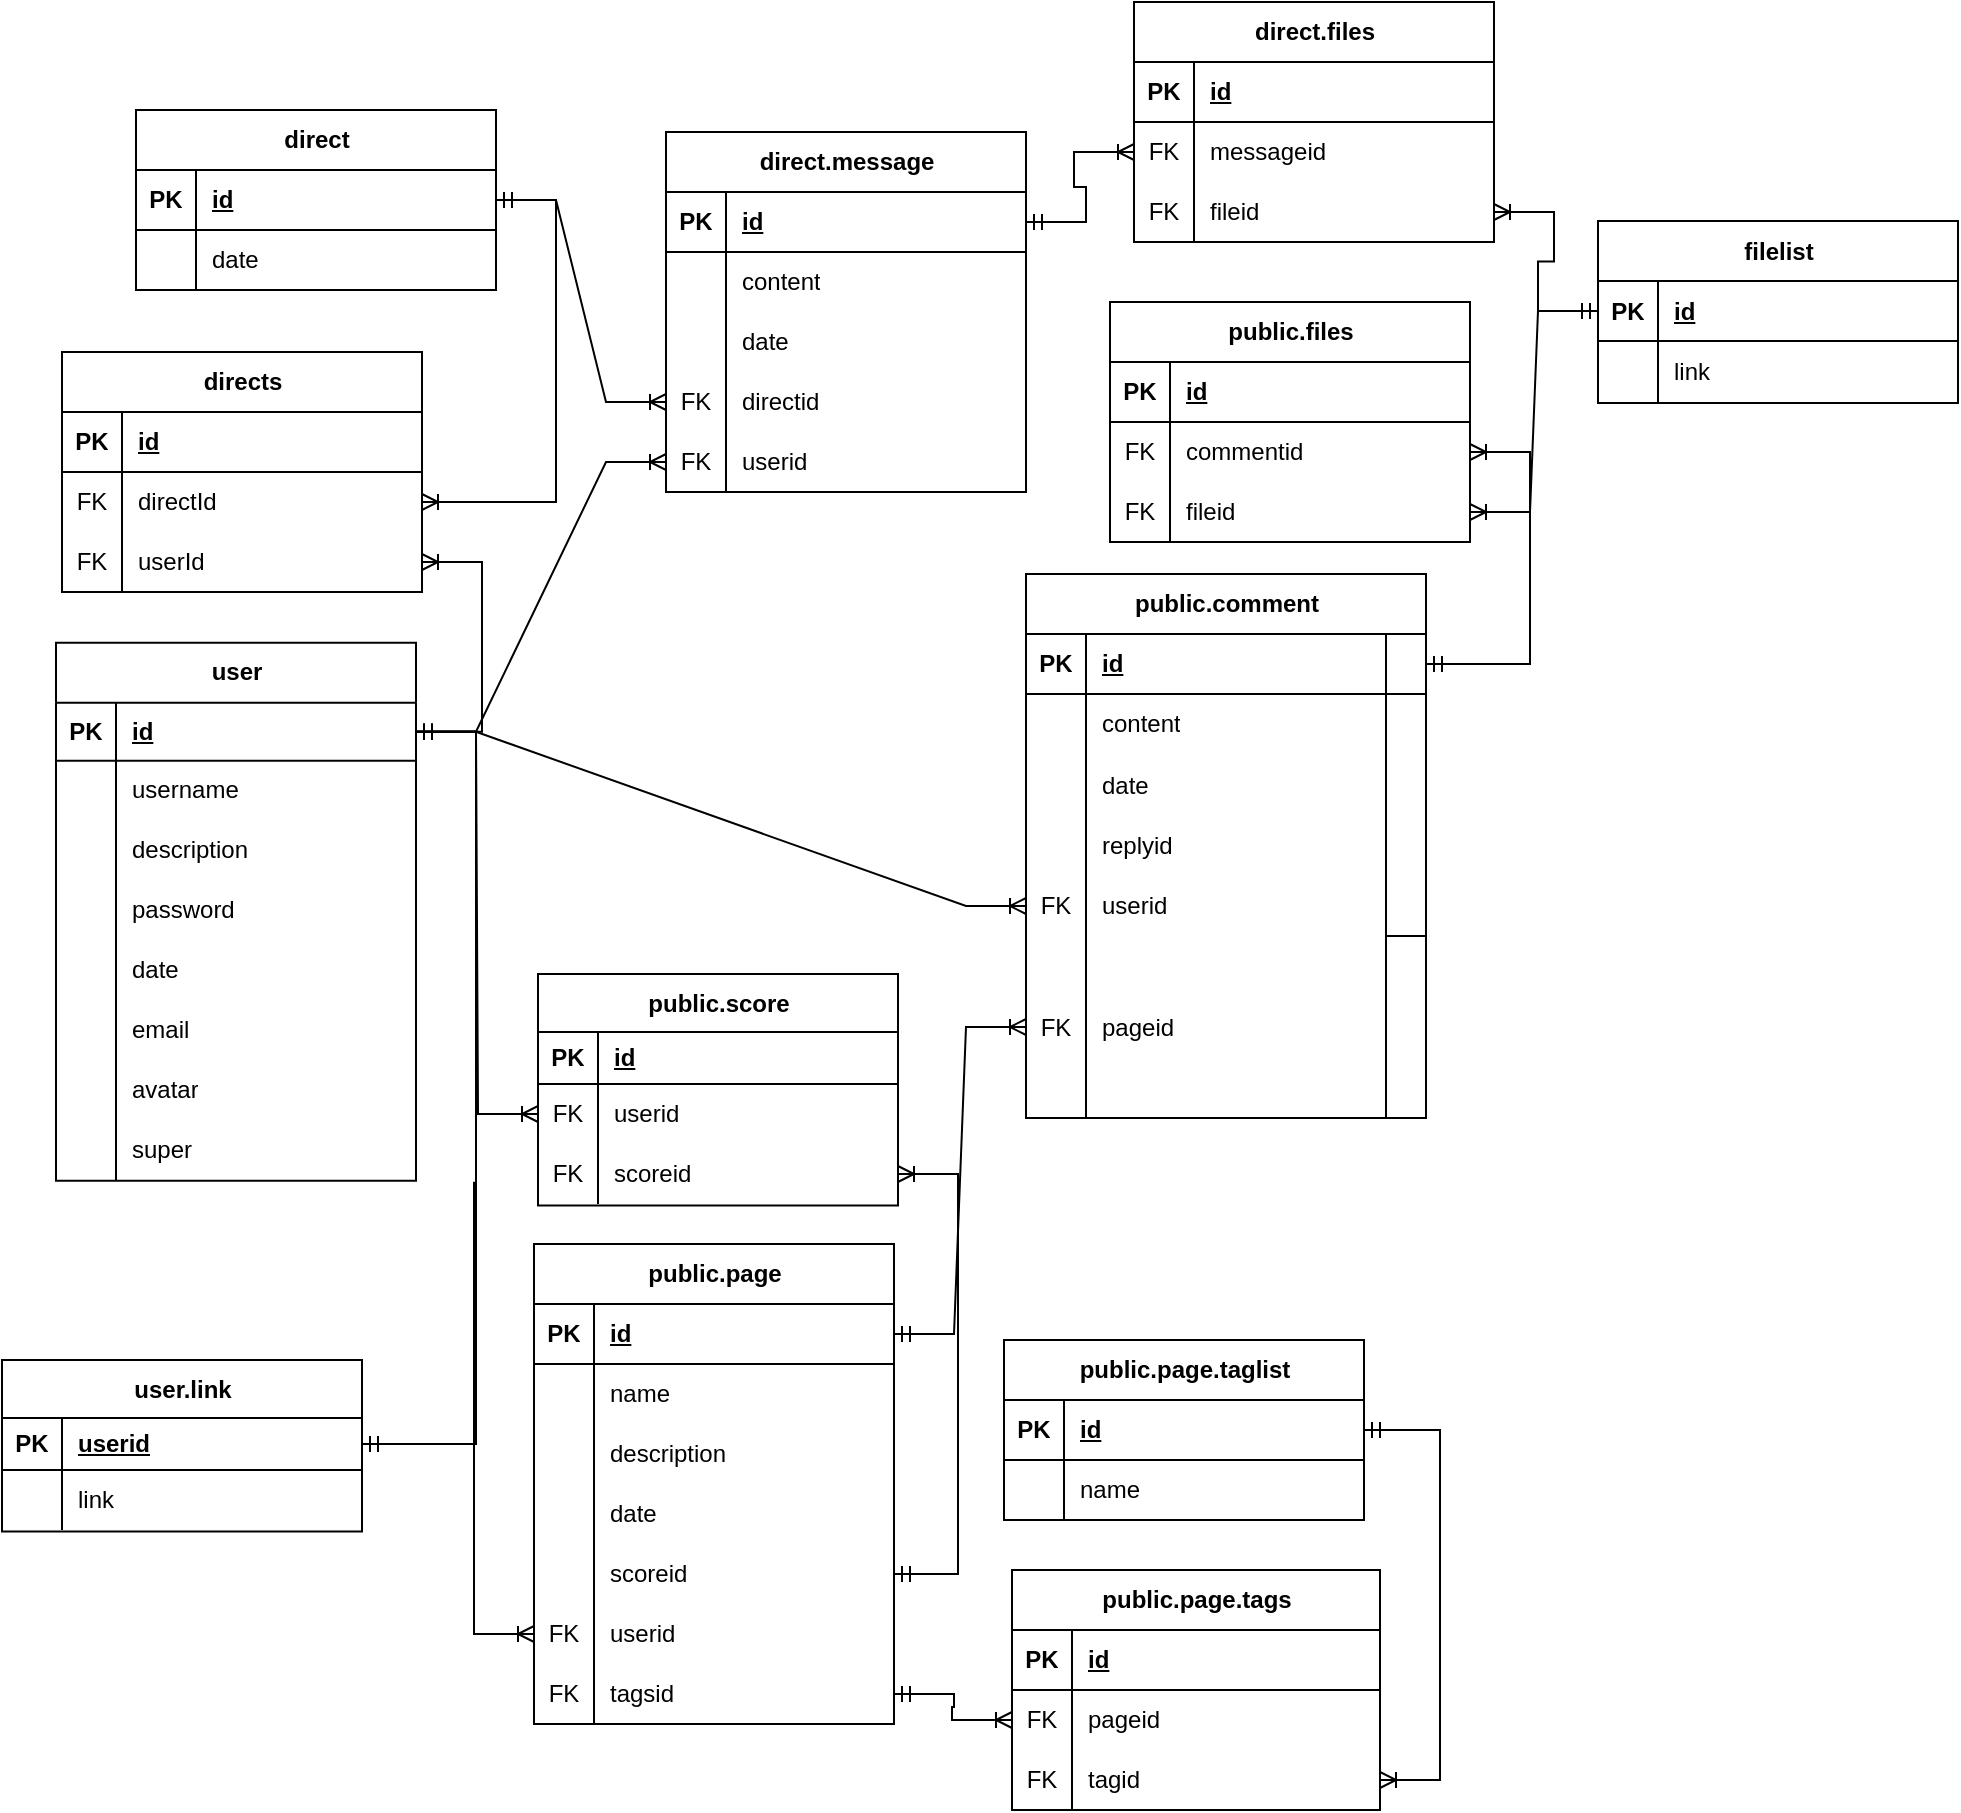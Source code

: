 <mxfile version="21.3.4" type="device">
  <diagram name="Сторінка-1" id="fsrWBs91N0PStNUnYYWR">
    <mxGraphModel dx="1965" dy="1686" grid="0" gridSize="10" guides="1" tooltips="1" connect="1" arrows="1" fold="1" page="0" pageScale="1" pageWidth="827" pageHeight="1169" math="0" shadow="0">
      <root>
        <mxCell id="0" />
        <mxCell id="1" parent="0" />
        <mxCell id="YGUa_QDrzkuIf4Y3er1x-1" value="user" style="shape=table;startSize=30;container=1;collapsible=1;childLayout=tableLayout;fixedRows=1;rowLines=0;fontStyle=1;align=center;resizeLast=1;html=1;" parent="1" vertex="1">
          <mxGeometry x="-12" y="-367.63" width="180" height="269" as="geometry" />
        </mxCell>
        <mxCell id="YGUa_QDrzkuIf4Y3er1x-2" value="" style="shape=tableRow;horizontal=0;startSize=0;swimlaneHead=0;swimlaneBody=0;fillColor=none;collapsible=0;dropTarget=0;points=[[0,0.5],[1,0.5]];portConstraint=eastwest;top=0;left=0;right=0;bottom=1;" parent="YGUa_QDrzkuIf4Y3er1x-1" vertex="1">
          <mxGeometry y="30" width="180" height="29" as="geometry" />
        </mxCell>
        <mxCell id="YGUa_QDrzkuIf4Y3er1x-3" value="PK" style="shape=partialRectangle;connectable=0;fillColor=none;top=0;left=0;bottom=0;right=0;fontStyle=1;overflow=hidden;whiteSpace=wrap;html=1;" parent="YGUa_QDrzkuIf4Y3er1x-2" vertex="1">
          <mxGeometry width="30" height="29" as="geometry">
            <mxRectangle width="30" height="29" as="alternateBounds" />
          </mxGeometry>
        </mxCell>
        <mxCell id="YGUa_QDrzkuIf4Y3er1x-4" value="id" style="shape=partialRectangle;connectable=0;fillColor=none;top=0;left=0;bottom=0;right=0;align=left;spacingLeft=6;fontStyle=5;overflow=hidden;whiteSpace=wrap;html=1;" parent="YGUa_QDrzkuIf4Y3er1x-2" vertex="1">
          <mxGeometry x="30" width="150" height="29" as="geometry">
            <mxRectangle width="150" height="29" as="alternateBounds" />
          </mxGeometry>
        </mxCell>
        <mxCell id="YGUa_QDrzkuIf4Y3er1x-5" value="" style="shape=tableRow;horizontal=0;startSize=0;swimlaneHead=0;swimlaneBody=0;fillColor=none;collapsible=0;dropTarget=0;points=[[0,0.5],[1,0.5]];portConstraint=eastwest;top=0;left=0;right=0;bottom=0;" parent="YGUa_QDrzkuIf4Y3er1x-1" vertex="1">
          <mxGeometry y="59" width="180" height="30" as="geometry" />
        </mxCell>
        <mxCell id="YGUa_QDrzkuIf4Y3er1x-6" value="" style="shape=partialRectangle;connectable=0;fillColor=none;top=0;left=0;bottom=0;right=0;editable=1;overflow=hidden;whiteSpace=wrap;html=1;" parent="YGUa_QDrzkuIf4Y3er1x-5" vertex="1">
          <mxGeometry width="30" height="30" as="geometry">
            <mxRectangle width="30" height="30" as="alternateBounds" />
          </mxGeometry>
        </mxCell>
        <mxCell id="YGUa_QDrzkuIf4Y3er1x-7" value="username" style="shape=partialRectangle;connectable=0;fillColor=none;top=0;left=0;bottom=0;right=0;align=left;spacingLeft=6;overflow=hidden;whiteSpace=wrap;html=1;" parent="YGUa_QDrzkuIf4Y3er1x-5" vertex="1">
          <mxGeometry x="30" width="150" height="30" as="geometry">
            <mxRectangle width="150" height="30" as="alternateBounds" />
          </mxGeometry>
        </mxCell>
        <mxCell id="YGUa_QDrzkuIf4Y3er1x-8" value="" style="shape=tableRow;horizontal=0;startSize=0;swimlaneHead=0;swimlaneBody=0;fillColor=none;collapsible=0;dropTarget=0;points=[[0,0.5],[1,0.5]];portConstraint=eastwest;top=0;left=0;right=0;bottom=0;" parent="YGUa_QDrzkuIf4Y3er1x-1" vertex="1">
          <mxGeometry y="89" width="180" height="30" as="geometry" />
        </mxCell>
        <mxCell id="YGUa_QDrzkuIf4Y3er1x-9" value="" style="shape=partialRectangle;connectable=0;fillColor=none;top=0;left=0;bottom=0;right=0;editable=1;overflow=hidden;whiteSpace=wrap;html=1;" parent="YGUa_QDrzkuIf4Y3er1x-8" vertex="1">
          <mxGeometry width="30" height="30" as="geometry">
            <mxRectangle width="30" height="30" as="alternateBounds" />
          </mxGeometry>
        </mxCell>
        <mxCell id="YGUa_QDrzkuIf4Y3er1x-10" value="description" style="shape=partialRectangle;connectable=0;fillColor=none;top=0;left=0;bottom=0;right=0;align=left;spacingLeft=6;overflow=hidden;whiteSpace=wrap;html=1;" parent="YGUa_QDrzkuIf4Y3er1x-8" vertex="1">
          <mxGeometry x="30" width="150" height="30" as="geometry">
            <mxRectangle width="150" height="30" as="alternateBounds" />
          </mxGeometry>
        </mxCell>
        <mxCell id="YGUa_QDrzkuIf4Y3er1x-15" value="" style="shape=tableRow;horizontal=0;startSize=0;swimlaneHead=0;swimlaneBody=0;fillColor=none;collapsible=0;dropTarget=0;points=[[0,0.5],[1,0.5]];portConstraint=eastwest;top=0;left=0;right=0;bottom=0;" parent="YGUa_QDrzkuIf4Y3er1x-1" vertex="1">
          <mxGeometry y="119" width="180" height="30" as="geometry" />
        </mxCell>
        <mxCell id="YGUa_QDrzkuIf4Y3er1x-16" value="" style="shape=partialRectangle;connectable=0;fillColor=none;top=0;left=0;bottom=0;right=0;editable=1;overflow=hidden;whiteSpace=wrap;html=1;" parent="YGUa_QDrzkuIf4Y3er1x-15" vertex="1">
          <mxGeometry width="30" height="30" as="geometry">
            <mxRectangle width="30" height="30" as="alternateBounds" />
          </mxGeometry>
        </mxCell>
        <mxCell id="YGUa_QDrzkuIf4Y3er1x-17" value="password" style="shape=partialRectangle;connectable=0;fillColor=none;top=0;left=0;bottom=0;right=0;align=left;spacingLeft=6;overflow=hidden;whiteSpace=wrap;html=1;" parent="YGUa_QDrzkuIf4Y3er1x-15" vertex="1">
          <mxGeometry x="30" width="150" height="30" as="geometry">
            <mxRectangle width="150" height="30" as="alternateBounds" />
          </mxGeometry>
        </mxCell>
        <mxCell id="YGUa_QDrzkuIf4Y3er1x-18" value="" style="shape=tableRow;horizontal=0;startSize=0;swimlaneHead=0;swimlaneBody=0;fillColor=none;collapsible=0;dropTarget=0;points=[[0,0.5],[1,0.5]];portConstraint=eastwest;top=0;left=0;right=0;bottom=0;" parent="YGUa_QDrzkuIf4Y3er1x-1" vertex="1">
          <mxGeometry y="149" width="180" height="30" as="geometry" />
        </mxCell>
        <mxCell id="YGUa_QDrzkuIf4Y3er1x-19" value="" style="shape=partialRectangle;connectable=0;fillColor=none;top=0;left=0;bottom=0;right=0;editable=1;overflow=hidden;whiteSpace=wrap;html=1;" parent="YGUa_QDrzkuIf4Y3er1x-18" vertex="1">
          <mxGeometry width="30" height="30" as="geometry">
            <mxRectangle width="30" height="30" as="alternateBounds" />
          </mxGeometry>
        </mxCell>
        <mxCell id="YGUa_QDrzkuIf4Y3er1x-20" value="date" style="shape=partialRectangle;connectable=0;fillColor=none;top=0;left=0;bottom=0;right=0;align=left;spacingLeft=6;overflow=hidden;whiteSpace=wrap;html=1;" parent="YGUa_QDrzkuIf4Y3er1x-18" vertex="1">
          <mxGeometry x="30" width="150" height="30" as="geometry">
            <mxRectangle width="150" height="30" as="alternateBounds" />
          </mxGeometry>
        </mxCell>
        <mxCell id="YGUa_QDrzkuIf4Y3er1x-11" value="" style="shape=tableRow;horizontal=0;startSize=0;swimlaneHead=0;swimlaneBody=0;fillColor=none;collapsible=0;dropTarget=0;points=[[0,0.5],[1,0.5]];portConstraint=eastwest;top=0;left=0;right=0;bottom=0;" parent="YGUa_QDrzkuIf4Y3er1x-1" vertex="1">
          <mxGeometry y="179" width="180" height="30" as="geometry" />
        </mxCell>
        <mxCell id="YGUa_QDrzkuIf4Y3er1x-12" value="" style="shape=partialRectangle;connectable=0;fillColor=none;top=0;left=0;bottom=0;right=0;editable=1;overflow=hidden;whiteSpace=wrap;html=1;" parent="YGUa_QDrzkuIf4Y3er1x-11" vertex="1">
          <mxGeometry width="30" height="30" as="geometry">
            <mxRectangle width="30" height="30" as="alternateBounds" />
          </mxGeometry>
        </mxCell>
        <mxCell id="YGUa_QDrzkuIf4Y3er1x-13" value="email" style="shape=partialRectangle;connectable=0;fillColor=none;top=0;left=0;bottom=0;right=0;align=left;spacingLeft=6;overflow=hidden;whiteSpace=wrap;html=1;" parent="YGUa_QDrzkuIf4Y3er1x-11" vertex="1">
          <mxGeometry x="30" width="150" height="30" as="geometry">
            <mxRectangle width="150" height="30" as="alternateBounds" />
          </mxGeometry>
        </mxCell>
        <mxCell id="YGUa_QDrzkuIf4Y3er1x-21" value="" style="shape=tableRow;horizontal=0;startSize=0;swimlaneHead=0;swimlaneBody=0;fillColor=none;collapsible=0;dropTarget=0;points=[[0,0.5],[1,0.5]];portConstraint=eastwest;top=0;left=0;right=0;bottom=0;" parent="YGUa_QDrzkuIf4Y3er1x-1" vertex="1">
          <mxGeometry y="209" width="180" height="30" as="geometry" />
        </mxCell>
        <mxCell id="YGUa_QDrzkuIf4Y3er1x-22" value="" style="shape=partialRectangle;connectable=0;fillColor=none;top=0;left=0;bottom=0;right=0;editable=1;overflow=hidden;whiteSpace=wrap;html=1;" parent="YGUa_QDrzkuIf4Y3er1x-21" vertex="1">
          <mxGeometry width="30" height="30" as="geometry">
            <mxRectangle width="30" height="30" as="alternateBounds" />
          </mxGeometry>
        </mxCell>
        <mxCell id="YGUa_QDrzkuIf4Y3er1x-23" value="avatar" style="shape=partialRectangle;connectable=0;fillColor=none;top=0;left=0;bottom=0;right=0;align=left;spacingLeft=6;overflow=hidden;whiteSpace=wrap;html=1;" parent="YGUa_QDrzkuIf4Y3er1x-21" vertex="1">
          <mxGeometry x="30" width="150" height="30" as="geometry">
            <mxRectangle width="150" height="30" as="alternateBounds" />
          </mxGeometry>
        </mxCell>
        <mxCell id="YGUa_QDrzkuIf4Y3er1x-24" value="" style="shape=tableRow;horizontal=0;startSize=0;swimlaneHead=0;swimlaneBody=0;fillColor=none;collapsible=0;dropTarget=0;points=[[0,0.5],[1,0.5]];portConstraint=eastwest;top=0;left=0;right=0;bottom=0;" parent="YGUa_QDrzkuIf4Y3er1x-1" vertex="1">
          <mxGeometry y="239" width="180" height="30" as="geometry" />
        </mxCell>
        <mxCell id="YGUa_QDrzkuIf4Y3er1x-25" value="" style="shape=partialRectangle;connectable=0;fillColor=none;top=0;left=0;bottom=0;right=0;editable=1;overflow=hidden;whiteSpace=wrap;html=1;" parent="YGUa_QDrzkuIf4Y3er1x-24" vertex="1">
          <mxGeometry width="30" height="30" as="geometry">
            <mxRectangle width="30" height="30" as="alternateBounds" />
          </mxGeometry>
        </mxCell>
        <mxCell id="YGUa_QDrzkuIf4Y3er1x-26" value="super" style="shape=partialRectangle;connectable=0;fillColor=none;top=0;left=0;bottom=0;right=0;align=left;spacingLeft=6;overflow=hidden;whiteSpace=wrap;html=1;" parent="YGUa_QDrzkuIf4Y3er1x-24" vertex="1">
          <mxGeometry x="30" width="150" height="30" as="geometry">
            <mxRectangle width="150" height="30" as="alternateBounds" />
          </mxGeometry>
        </mxCell>
        <mxCell id="YGUa_QDrzkuIf4Y3er1x-40" value="public.page" style="shape=table;startSize=30;container=1;collapsible=1;childLayout=tableLayout;fixedRows=1;rowLines=0;fontStyle=1;align=center;resizeLast=1;html=1;" parent="1" vertex="1">
          <mxGeometry x="227" y="-67" width="180" height="240" as="geometry" />
        </mxCell>
        <mxCell id="YGUa_QDrzkuIf4Y3er1x-41" value="" style="shape=tableRow;horizontal=0;startSize=0;swimlaneHead=0;swimlaneBody=0;fillColor=none;collapsible=0;dropTarget=0;points=[[0,0.5],[1,0.5]];portConstraint=eastwest;top=0;left=0;right=0;bottom=1;" parent="YGUa_QDrzkuIf4Y3er1x-40" vertex="1">
          <mxGeometry y="30" width="180" height="30" as="geometry" />
        </mxCell>
        <mxCell id="YGUa_QDrzkuIf4Y3er1x-42" value="PK" style="shape=partialRectangle;connectable=0;fillColor=none;top=0;left=0;bottom=0;right=0;fontStyle=1;overflow=hidden;whiteSpace=wrap;html=1;" parent="YGUa_QDrzkuIf4Y3er1x-41" vertex="1">
          <mxGeometry width="30" height="30" as="geometry">
            <mxRectangle width="30" height="30" as="alternateBounds" />
          </mxGeometry>
        </mxCell>
        <mxCell id="YGUa_QDrzkuIf4Y3er1x-43" value="id" style="shape=partialRectangle;connectable=0;fillColor=none;top=0;left=0;bottom=0;right=0;align=left;spacingLeft=6;fontStyle=5;overflow=hidden;whiteSpace=wrap;html=1;" parent="YGUa_QDrzkuIf4Y3er1x-41" vertex="1">
          <mxGeometry x="30" width="150" height="30" as="geometry">
            <mxRectangle width="150" height="30" as="alternateBounds" />
          </mxGeometry>
        </mxCell>
        <mxCell id="YGUa_QDrzkuIf4Y3er1x-44" value="" style="shape=tableRow;horizontal=0;startSize=0;swimlaneHead=0;swimlaneBody=0;fillColor=none;collapsible=0;dropTarget=0;points=[[0,0.5],[1,0.5]];portConstraint=eastwest;top=0;left=0;right=0;bottom=0;" parent="YGUa_QDrzkuIf4Y3er1x-40" vertex="1">
          <mxGeometry y="60" width="180" height="30" as="geometry" />
        </mxCell>
        <mxCell id="YGUa_QDrzkuIf4Y3er1x-45" value="" style="shape=partialRectangle;connectable=0;fillColor=none;top=0;left=0;bottom=0;right=0;editable=1;overflow=hidden;whiteSpace=wrap;html=1;" parent="YGUa_QDrzkuIf4Y3er1x-44" vertex="1">
          <mxGeometry width="30" height="30" as="geometry">
            <mxRectangle width="30" height="30" as="alternateBounds" />
          </mxGeometry>
        </mxCell>
        <mxCell id="YGUa_QDrzkuIf4Y3er1x-46" value="name" style="shape=partialRectangle;connectable=0;fillColor=none;top=0;left=0;bottom=0;right=0;align=left;spacingLeft=6;overflow=hidden;whiteSpace=wrap;html=1;" parent="YGUa_QDrzkuIf4Y3er1x-44" vertex="1">
          <mxGeometry x="30" width="150" height="30" as="geometry">
            <mxRectangle width="150" height="30" as="alternateBounds" />
          </mxGeometry>
        </mxCell>
        <mxCell id="YGUa_QDrzkuIf4Y3er1x-47" value="" style="shape=tableRow;horizontal=0;startSize=0;swimlaneHead=0;swimlaneBody=0;fillColor=none;collapsible=0;dropTarget=0;points=[[0,0.5],[1,0.5]];portConstraint=eastwest;top=0;left=0;right=0;bottom=0;" parent="YGUa_QDrzkuIf4Y3er1x-40" vertex="1">
          <mxGeometry y="90" width="180" height="30" as="geometry" />
        </mxCell>
        <mxCell id="YGUa_QDrzkuIf4Y3er1x-48" value="" style="shape=partialRectangle;connectable=0;fillColor=none;top=0;left=0;bottom=0;right=0;editable=1;overflow=hidden;whiteSpace=wrap;html=1;" parent="YGUa_QDrzkuIf4Y3er1x-47" vertex="1">
          <mxGeometry width="30" height="30" as="geometry">
            <mxRectangle width="30" height="30" as="alternateBounds" />
          </mxGeometry>
        </mxCell>
        <mxCell id="YGUa_QDrzkuIf4Y3er1x-49" value="description" style="shape=partialRectangle;connectable=0;fillColor=none;top=0;left=0;bottom=0;right=0;align=left;spacingLeft=6;overflow=hidden;whiteSpace=wrap;html=1;" parent="YGUa_QDrzkuIf4Y3er1x-47" vertex="1">
          <mxGeometry x="30" width="150" height="30" as="geometry">
            <mxRectangle width="150" height="30" as="alternateBounds" />
          </mxGeometry>
        </mxCell>
        <mxCell id="YGUa_QDrzkuIf4Y3er1x-50" value="" style="shape=tableRow;horizontal=0;startSize=0;swimlaneHead=0;swimlaneBody=0;fillColor=none;collapsible=0;dropTarget=0;points=[[0,0.5],[1,0.5]];portConstraint=eastwest;top=0;left=0;right=0;bottom=0;" parent="YGUa_QDrzkuIf4Y3er1x-40" vertex="1">
          <mxGeometry y="120" width="180" height="30" as="geometry" />
        </mxCell>
        <mxCell id="YGUa_QDrzkuIf4Y3er1x-51" value="" style="shape=partialRectangle;connectable=0;fillColor=none;top=0;left=0;bottom=0;right=0;editable=1;overflow=hidden;whiteSpace=wrap;html=1;" parent="YGUa_QDrzkuIf4Y3er1x-50" vertex="1">
          <mxGeometry width="30" height="30" as="geometry">
            <mxRectangle width="30" height="30" as="alternateBounds" />
          </mxGeometry>
        </mxCell>
        <mxCell id="YGUa_QDrzkuIf4Y3er1x-52" value="date" style="shape=partialRectangle;connectable=0;fillColor=none;top=0;left=0;bottom=0;right=0;align=left;spacingLeft=6;overflow=hidden;whiteSpace=wrap;html=1;" parent="YGUa_QDrzkuIf4Y3er1x-50" vertex="1">
          <mxGeometry x="30" width="150" height="30" as="geometry">
            <mxRectangle width="150" height="30" as="alternateBounds" />
          </mxGeometry>
        </mxCell>
        <mxCell id="YGUa_QDrzkuIf4Y3er1x-75" value="" style="shape=tableRow;horizontal=0;startSize=0;swimlaneHead=0;swimlaneBody=0;fillColor=none;collapsible=0;dropTarget=0;points=[[0,0.5],[1,0.5]];portConstraint=eastwest;top=0;left=0;right=0;bottom=0;" parent="YGUa_QDrzkuIf4Y3er1x-40" vertex="1">
          <mxGeometry y="150" width="180" height="30" as="geometry" />
        </mxCell>
        <mxCell id="YGUa_QDrzkuIf4Y3er1x-76" value="" style="shape=partialRectangle;connectable=0;fillColor=none;top=0;left=0;bottom=0;right=0;editable=1;overflow=hidden;whiteSpace=wrap;html=1;" parent="YGUa_QDrzkuIf4Y3er1x-75" vertex="1">
          <mxGeometry width="30" height="30" as="geometry">
            <mxRectangle width="30" height="30" as="alternateBounds" />
          </mxGeometry>
        </mxCell>
        <mxCell id="YGUa_QDrzkuIf4Y3er1x-77" value="scoreid" style="shape=partialRectangle;connectable=0;fillColor=none;top=0;left=0;bottom=0;right=0;align=left;spacingLeft=6;overflow=hidden;whiteSpace=wrap;html=1;" parent="YGUa_QDrzkuIf4Y3er1x-75" vertex="1">
          <mxGeometry x="30" width="150" height="30" as="geometry">
            <mxRectangle width="150" height="30" as="alternateBounds" />
          </mxGeometry>
        </mxCell>
        <mxCell id="YGUa_QDrzkuIf4Y3er1x-53" value="" style="shape=tableRow;horizontal=0;startSize=0;swimlaneHead=0;swimlaneBody=0;fillColor=none;collapsible=0;dropTarget=0;points=[[0,0.5],[1,0.5]];portConstraint=eastwest;top=0;left=0;right=0;bottom=0;" parent="YGUa_QDrzkuIf4Y3er1x-40" vertex="1">
          <mxGeometry y="180" width="180" height="30" as="geometry" />
        </mxCell>
        <mxCell id="YGUa_QDrzkuIf4Y3er1x-54" value="FK" style="shape=partialRectangle;connectable=0;fillColor=none;top=0;left=0;bottom=0;right=0;editable=1;overflow=hidden;whiteSpace=wrap;html=1;" parent="YGUa_QDrzkuIf4Y3er1x-53" vertex="1">
          <mxGeometry width="30" height="30" as="geometry">
            <mxRectangle width="30" height="30" as="alternateBounds" />
          </mxGeometry>
        </mxCell>
        <mxCell id="YGUa_QDrzkuIf4Y3er1x-55" value="userid" style="shape=partialRectangle;connectable=0;fillColor=none;top=0;left=0;bottom=0;right=0;align=left;spacingLeft=6;overflow=hidden;whiteSpace=wrap;html=1;" parent="YGUa_QDrzkuIf4Y3er1x-53" vertex="1">
          <mxGeometry x="30" width="150" height="30" as="geometry">
            <mxRectangle width="150" height="30" as="alternateBounds" />
          </mxGeometry>
        </mxCell>
        <mxCell id="YGUa_QDrzkuIf4Y3er1x-56" value="" style="shape=tableRow;horizontal=0;startSize=0;swimlaneHead=0;swimlaneBody=0;fillColor=none;collapsible=0;dropTarget=0;points=[[0,0.5],[1,0.5]];portConstraint=eastwest;top=0;left=0;right=0;bottom=0;" parent="YGUa_QDrzkuIf4Y3er1x-40" vertex="1">
          <mxGeometry y="210" width="180" height="30" as="geometry" />
        </mxCell>
        <mxCell id="YGUa_QDrzkuIf4Y3er1x-57" value="FK" style="shape=partialRectangle;connectable=0;fillColor=none;top=0;left=0;bottom=0;right=0;editable=1;overflow=hidden;whiteSpace=wrap;html=1;" parent="YGUa_QDrzkuIf4Y3er1x-56" vertex="1">
          <mxGeometry width="30" height="30" as="geometry">
            <mxRectangle width="30" height="30" as="alternateBounds" />
          </mxGeometry>
        </mxCell>
        <mxCell id="YGUa_QDrzkuIf4Y3er1x-58" value="tagsid" style="shape=partialRectangle;connectable=0;fillColor=none;top=0;left=0;bottom=0;right=0;align=left;spacingLeft=6;overflow=hidden;whiteSpace=wrap;html=1;" parent="YGUa_QDrzkuIf4Y3er1x-56" vertex="1">
          <mxGeometry x="30" width="150" height="30" as="geometry">
            <mxRectangle width="150" height="30" as="alternateBounds" />
          </mxGeometry>
        </mxCell>
        <mxCell id="YGUa_QDrzkuIf4Y3er1x-62" value="public.comment" style="shape=table;startSize=30;container=1;collapsible=1;childLayout=tableLayout;fixedRows=1;rowLines=0;fontStyle=1;align=center;resizeLast=1;html=1;" parent="1" vertex="1">
          <mxGeometry x="473" y="-402" width="200" height="272" as="geometry" />
        </mxCell>
        <mxCell id="YGUa_QDrzkuIf4Y3er1x-63" value="" style="shape=tableRow;horizontal=0;startSize=0;swimlaneHead=0;swimlaneBody=0;fillColor=none;collapsible=0;dropTarget=0;points=[[0,0.5],[1,0.5]];portConstraint=eastwest;top=0;left=0;right=0;bottom=1;" parent="YGUa_QDrzkuIf4Y3er1x-62" vertex="1">
          <mxGeometry y="30" width="200" height="30" as="geometry" />
        </mxCell>
        <mxCell id="YGUa_QDrzkuIf4Y3er1x-64" value="PK" style="shape=partialRectangle;connectable=0;fillColor=none;top=0;left=0;bottom=0;right=0;fontStyle=1;overflow=hidden;whiteSpace=wrap;html=1;" parent="YGUa_QDrzkuIf4Y3er1x-63" vertex="1">
          <mxGeometry width="30" height="30" as="geometry">
            <mxRectangle width="30" height="30" as="alternateBounds" />
          </mxGeometry>
        </mxCell>
        <mxCell id="YGUa_QDrzkuIf4Y3er1x-65" value="id" style="shape=partialRectangle;connectable=0;fillColor=none;top=0;left=0;bottom=0;right=0;align=left;spacingLeft=6;fontStyle=5;overflow=hidden;whiteSpace=wrap;html=1;" parent="YGUa_QDrzkuIf4Y3er1x-63" vertex="1">
          <mxGeometry x="30" width="170" height="30" as="geometry">
            <mxRectangle width="170" height="30" as="alternateBounds" />
          </mxGeometry>
        </mxCell>
        <mxCell id="YGUa_QDrzkuIf4Y3er1x-66" value="" style="shape=tableRow;horizontal=0;startSize=0;swimlaneHead=0;swimlaneBody=0;fillColor=none;collapsible=0;dropTarget=0;points=[[0,0.5],[1,0.5]];portConstraint=eastwest;top=0;left=0;right=0;bottom=0;" parent="YGUa_QDrzkuIf4Y3er1x-62" vertex="1">
          <mxGeometry y="60" width="200" height="30" as="geometry" />
        </mxCell>
        <mxCell id="YGUa_QDrzkuIf4Y3er1x-67" value="" style="shape=partialRectangle;connectable=0;fillColor=none;top=0;left=0;bottom=0;right=0;editable=1;overflow=hidden;whiteSpace=wrap;html=1;" parent="YGUa_QDrzkuIf4Y3er1x-66" vertex="1">
          <mxGeometry width="30" height="30" as="geometry">
            <mxRectangle width="30" height="30" as="alternateBounds" />
          </mxGeometry>
        </mxCell>
        <mxCell id="YGUa_QDrzkuIf4Y3er1x-68" value="content" style="shape=partialRectangle;connectable=0;fillColor=none;top=0;left=0;bottom=0;right=0;align=left;spacingLeft=6;overflow=hidden;whiteSpace=wrap;html=1;" parent="YGUa_QDrzkuIf4Y3er1x-66" vertex="1">
          <mxGeometry x="30" width="170" height="30" as="geometry">
            <mxRectangle width="170" height="30" as="alternateBounds" />
          </mxGeometry>
        </mxCell>
        <mxCell id="YGUa_QDrzkuIf4Y3er1x-69" value="" style="shape=tableRow;horizontal=0;startSize=0;swimlaneHead=0;swimlaneBody=0;fillColor=none;collapsible=0;dropTarget=0;points=[[0,0.5],[1,0.5]];portConstraint=eastwest;top=0;left=0;right=0;bottom=0;" parent="YGUa_QDrzkuIf4Y3er1x-62" vertex="1">
          <mxGeometry y="90" width="200" height="31" as="geometry" />
        </mxCell>
        <mxCell id="YGUa_QDrzkuIf4Y3er1x-70" value="" style="shape=partialRectangle;connectable=0;fillColor=none;top=0;left=0;bottom=0;right=0;editable=1;overflow=hidden;whiteSpace=wrap;html=1;" parent="YGUa_QDrzkuIf4Y3er1x-69" vertex="1">
          <mxGeometry width="30" height="31" as="geometry">
            <mxRectangle width="30" height="31" as="alternateBounds" />
          </mxGeometry>
        </mxCell>
        <mxCell id="YGUa_QDrzkuIf4Y3er1x-71" value="date" style="shape=partialRectangle;connectable=0;fillColor=none;top=0;left=0;bottom=0;right=0;align=left;spacingLeft=6;overflow=hidden;whiteSpace=wrap;html=1;" parent="YGUa_QDrzkuIf4Y3er1x-69" vertex="1">
          <mxGeometry x="30" width="170" height="31" as="geometry">
            <mxRectangle width="170" height="31" as="alternateBounds" />
          </mxGeometry>
        </mxCell>
        <mxCell id="YGUa_QDrzkuIf4Y3er1x-72" value="" style="shape=tableRow;horizontal=0;startSize=0;swimlaneHead=0;swimlaneBody=0;fillColor=none;collapsible=0;dropTarget=0;points=[[0,0.5],[1,0.5]];portConstraint=eastwest;top=0;left=0;right=0;bottom=0;" parent="YGUa_QDrzkuIf4Y3er1x-62" vertex="1">
          <mxGeometry y="121" width="200" height="30" as="geometry" />
        </mxCell>
        <mxCell id="YGUa_QDrzkuIf4Y3er1x-73" value="" style="shape=partialRectangle;connectable=0;fillColor=none;top=0;left=0;bottom=0;right=0;editable=1;overflow=hidden;whiteSpace=wrap;html=1;" parent="YGUa_QDrzkuIf4Y3er1x-72" vertex="1">
          <mxGeometry width="30" height="30" as="geometry">
            <mxRectangle width="30" height="30" as="alternateBounds" />
          </mxGeometry>
        </mxCell>
        <mxCell id="YGUa_QDrzkuIf4Y3er1x-74" value="replyid" style="shape=partialRectangle;connectable=0;fillColor=none;top=0;left=0;bottom=0;right=0;align=left;spacingLeft=6;overflow=hidden;whiteSpace=wrap;html=1;" parent="YGUa_QDrzkuIf4Y3er1x-72" vertex="1">
          <mxGeometry x="30" width="170" height="30" as="geometry">
            <mxRectangle width="170" height="30" as="alternateBounds" />
          </mxGeometry>
        </mxCell>
        <mxCell id="YGUa_QDrzkuIf4Y3er1x-78" value="" style="shape=tableRow;horizontal=0;startSize=0;swimlaneHead=0;swimlaneBody=0;fillColor=none;collapsible=0;dropTarget=0;points=[[0,0.5],[1,0.5]];portConstraint=eastwest;top=0;left=0;right=0;bottom=0;" parent="YGUa_QDrzkuIf4Y3er1x-62" vertex="1">
          <mxGeometry y="151" width="200" height="30" as="geometry" />
        </mxCell>
        <mxCell id="YGUa_QDrzkuIf4Y3er1x-79" value="FK" style="shape=partialRectangle;connectable=0;fillColor=none;top=0;left=0;bottom=0;right=0;editable=1;overflow=hidden;whiteSpace=wrap;html=1;" parent="YGUa_QDrzkuIf4Y3er1x-78" vertex="1">
          <mxGeometry width="30" height="30" as="geometry">
            <mxRectangle width="30" height="30" as="alternateBounds" />
          </mxGeometry>
        </mxCell>
        <mxCell id="YGUa_QDrzkuIf4Y3er1x-80" value="userid" style="shape=partialRectangle;connectable=0;fillColor=none;top=0;left=0;bottom=0;right=0;align=left;spacingLeft=6;overflow=hidden;whiteSpace=wrap;html=1;" parent="YGUa_QDrzkuIf4Y3er1x-78" vertex="1">
          <mxGeometry x="30" width="170" height="30" as="geometry">
            <mxRectangle width="170" height="30" as="alternateBounds" />
          </mxGeometry>
        </mxCell>
        <mxCell id="YGUa_QDrzkuIf4Y3er1x-81" value="" style="shape=tableRow;horizontal=0;startSize=0;swimlaneHead=0;swimlaneBody=0;fillColor=none;collapsible=0;dropTarget=0;points=[[0,0.5],[1,0.5]];portConstraint=eastwest;top=0;left=0;right=0;bottom=0;" parent="YGUa_QDrzkuIf4Y3er1x-62" vertex="1">
          <mxGeometry y="181" width="200" height="91" as="geometry" />
        </mxCell>
        <mxCell id="YGUa_QDrzkuIf4Y3er1x-82" value="FK" style="shape=partialRectangle;connectable=0;fillColor=none;top=0;left=0;bottom=0;right=0;editable=1;overflow=hidden;whiteSpace=wrap;html=1;" parent="YGUa_QDrzkuIf4Y3er1x-81" vertex="1">
          <mxGeometry width="30" height="91" as="geometry">
            <mxRectangle width="30" height="91" as="alternateBounds" />
          </mxGeometry>
        </mxCell>
        <mxCell id="YGUa_QDrzkuIf4Y3er1x-83" value="pageid" style="shape=partialRectangle;connectable=0;fillColor=none;top=0;left=0;bottom=0;right=0;align=left;spacingLeft=6;overflow=hidden;whiteSpace=wrap;html=1;" parent="YGUa_QDrzkuIf4Y3er1x-81" vertex="1">
          <mxGeometry x="30" width="150" height="91" as="geometry">
            <mxRectangle width="150" height="91" as="alternateBounds" />
          </mxGeometry>
        </mxCell>
        <mxCell id="QVDl_MjXucKGMT876l4P-1" value="" style="whiteSpace=wrap;html=1;startSize=29;fontStyle=1;" parent="YGUa_QDrzkuIf4Y3er1x-81" vertex="1">
          <mxGeometry x="180" height="91" as="geometry">
            <mxRectangle height="91" as="alternateBounds" />
          </mxGeometry>
        </mxCell>
        <mxCell id="QVDl_MjXucKGMT876l4P-5" value="" style="whiteSpace=wrap;html=1;startSize=29;fontStyle=1;" parent="YGUa_QDrzkuIf4Y3er1x-81" vertex="1">
          <mxGeometry x="180" width="20" height="91" as="geometry">
            <mxRectangle width="20" height="91" as="alternateBounds" />
          </mxGeometry>
        </mxCell>
        <mxCell id="YGUa_QDrzkuIf4Y3er1x-84" value="direct" style="shape=table;startSize=30;container=1;collapsible=1;childLayout=tableLayout;fixedRows=1;rowLines=0;fontStyle=1;align=center;resizeLast=1;html=1;" parent="1" vertex="1">
          <mxGeometry x="28" y="-634" width="180" height="90" as="geometry" />
        </mxCell>
        <mxCell id="YGUa_QDrzkuIf4Y3er1x-85" value="" style="shape=tableRow;horizontal=0;startSize=0;swimlaneHead=0;swimlaneBody=0;fillColor=none;collapsible=0;dropTarget=0;points=[[0,0.5],[1,0.5]];portConstraint=eastwest;top=0;left=0;right=0;bottom=1;" parent="YGUa_QDrzkuIf4Y3er1x-84" vertex="1">
          <mxGeometry y="30" width="180" height="30" as="geometry" />
        </mxCell>
        <mxCell id="YGUa_QDrzkuIf4Y3er1x-86" value="PK" style="shape=partialRectangle;connectable=0;fillColor=none;top=0;left=0;bottom=0;right=0;fontStyle=1;overflow=hidden;whiteSpace=wrap;html=1;" parent="YGUa_QDrzkuIf4Y3er1x-85" vertex="1">
          <mxGeometry width="30" height="30" as="geometry">
            <mxRectangle width="30" height="30" as="alternateBounds" />
          </mxGeometry>
        </mxCell>
        <mxCell id="YGUa_QDrzkuIf4Y3er1x-87" value="id" style="shape=partialRectangle;connectable=0;fillColor=none;top=0;left=0;bottom=0;right=0;align=left;spacingLeft=6;fontStyle=5;overflow=hidden;whiteSpace=wrap;html=1;" parent="YGUa_QDrzkuIf4Y3er1x-85" vertex="1">
          <mxGeometry x="30" width="150" height="30" as="geometry">
            <mxRectangle width="150" height="30" as="alternateBounds" />
          </mxGeometry>
        </mxCell>
        <mxCell id="YGUa_QDrzkuIf4Y3er1x-88" value="" style="shape=tableRow;horizontal=0;startSize=0;swimlaneHead=0;swimlaneBody=0;fillColor=none;collapsible=0;dropTarget=0;points=[[0,0.5],[1,0.5]];portConstraint=eastwest;top=0;left=0;right=0;bottom=0;" parent="YGUa_QDrzkuIf4Y3er1x-84" vertex="1">
          <mxGeometry y="60" width="180" height="30" as="geometry" />
        </mxCell>
        <mxCell id="YGUa_QDrzkuIf4Y3er1x-89" value="" style="shape=partialRectangle;connectable=0;fillColor=none;top=0;left=0;bottom=0;right=0;editable=1;overflow=hidden;whiteSpace=wrap;html=1;" parent="YGUa_QDrzkuIf4Y3er1x-88" vertex="1">
          <mxGeometry width="30" height="30" as="geometry">
            <mxRectangle width="30" height="30" as="alternateBounds" />
          </mxGeometry>
        </mxCell>
        <mxCell id="YGUa_QDrzkuIf4Y3er1x-90" value="date" style="shape=partialRectangle;connectable=0;fillColor=none;top=0;left=0;bottom=0;right=0;align=left;spacingLeft=6;overflow=hidden;whiteSpace=wrap;html=1;" parent="YGUa_QDrzkuIf4Y3er1x-88" vertex="1">
          <mxGeometry x="30" width="150" height="30" as="geometry">
            <mxRectangle width="150" height="30" as="alternateBounds" />
          </mxGeometry>
        </mxCell>
        <mxCell id="YGUa_QDrzkuIf4Y3er1x-97" value="direct.message" style="shape=table;startSize=30;container=1;collapsible=1;childLayout=tableLayout;fixedRows=1;rowLines=0;fontStyle=1;align=center;resizeLast=1;html=1;" parent="1" vertex="1">
          <mxGeometry x="293" y="-623" width="180" height="180" as="geometry" />
        </mxCell>
        <mxCell id="YGUa_QDrzkuIf4Y3er1x-98" value="" style="shape=tableRow;horizontal=0;startSize=0;swimlaneHead=0;swimlaneBody=0;fillColor=none;collapsible=0;dropTarget=0;points=[[0,0.5],[1,0.5]];portConstraint=eastwest;top=0;left=0;right=0;bottom=1;" parent="YGUa_QDrzkuIf4Y3er1x-97" vertex="1">
          <mxGeometry y="30" width="180" height="30" as="geometry" />
        </mxCell>
        <mxCell id="YGUa_QDrzkuIf4Y3er1x-99" value="PK" style="shape=partialRectangle;connectable=0;fillColor=none;top=0;left=0;bottom=0;right=0;fontStyle=1;overflow=hidden;whiteSpace=wrap;html=1;" parent="YGUa_QDrzkuIf4Y3er1x-98" vertex="1">
          <mxGeometry width="30" height="30" as="geometry">
            <mxRectangle width="30" height="30" as="alternateBounds" />
          </mxGeometry>
        </mxCell>
        <mxCell id="YGUa_QDrzkuIf4Y3er1x-100" value="id" style="shape=partialRectangle;connectable=0;fillColor=none;top=0;left=0;bottom=0;right=0;align=left;spacingLeft=6;fontStyle=5;overflow=hidden;whiteSpace=wrap;html=1;" parent="YGUa_QDrzkuIf4Y3er1x-98" vertex="1">
          <mxGeometry x="30" width="150" height="30" as="geometry">
            <mxRectangle width="150" height="30" as="alternateBounds" />
          </mxGeometry>
        </mxCell>
        <mxCell id="YGUa_QDrzkuIf4Y3er1x-101" value="" style="shape=tableRow;horizontal=0;startSize=0;swimlaneHead=0;swimlaneBody=0;fillColor=none;collapsible=0;dropTarget=0;points=[[0,0.5],[1,0.5]];portConstraint=eastwest;top=0;left=0;right=0;bottom=0;" parent="YGUa_QDrzkuIf4Y3er1x-97" vertex="1">
          <mxGeometry y="60" width="180" height="30" as="geometry" />
        </mxCell>
        <mxCell id="YGUa_QDrzkuIf4Y3er1x-102" value="" style="shape=partialRectangle;connectable=0;fillColor=none;top=0;left=0;bottom=0;right=0;editable=1;overflow=hidden;whiteSpace=wrap;html=1;" parent="YGUa_QDrzkuIf4Y3er1x-101" vertex="1">
          <mxGeometry width="30" height="30" as="geometry">
            <mxRectangle width="30" height="30" as="alternateBounds" />
          </mxGeometry>
        </mxCell>
        <mxCell id="YGUa_QDrzkuIf4Y3er1x-103" value="content" style="shape=partialRectangle;connectable=0;fillColor=none;top=0;left=0;bottom=0;right=0;align=left;spacingLeft=6;overflow=hidden;whiteSpace=wrap;html=1;" parent="YGUa_QDrzkuIf4Y3er1x-101" vertex="1">
          <mxGeometry x="30" width="150" height="30" as="geometry">
            <mxRectangle width="150" height="30" as="alternateBounds" />
          </mxGeometry>
        </mxCell>
        <mxCell id="YGUa_QDrzkuIf4Y3er1x-104" value="" style="shape=tableRow;horizontal=0;startSize=0;swimlaneHead=0;swimlaneBody=0;fillColor=none;collapsible=0;dropTarget=0;points=[[0,0.5],[1,0.5]];portConstraint=eastwest;top=0;left=0;right=0;bottom=0;" parent="YGUa_QDrzkuIf4Y3er1x-97" vertex="1">
          <mxGeometry y="90" width="180" height="30" as="geometry" />
        </mxCell>
        <mxCell id="YGUa_QDrzkuIf4Y3er1x-105" value="" style="shape=partialRectangle;connectable=0;fillColor=none;top=0;left=0;bottom=0;right=0;editable=1;overflow=hidden;whiteSpace=wrap;html=1;" parent="YGUa_QDrzkuIf4Y3er1x-104" vertex="1">
          <mxGeometry width="30" height="30" as="geometry">
            <mxRectangle width="30" height="30" as="alternateBounds" />
          </mxGeometry>
        </mxCell>
        <mxCell id="YGUa_QDrzkuIf4Y3er1x-106" value="date" style="shape=partialRectangle;connectable=0;fillColor=none;top=0;left=0;bottom=0;right=0;align=left;spacingLeft=6;overflow=hidden;whiteSpace=wrap;html=1;" parent="YGUa_QDrzkuIf4Y3er1x-104" vertex="1">
          <mxGeometry x="30" width="150" height="30" as="geometry">
            <mxRectangle width="150" height="30" as="alternateBounds" />
          </mxGeometry>
        </mxCell>
        <mxCell id="YGUa_QDrzkuIf4Y3er1x-107" value="" style="shape=tableRow;horizontal=0;startSize=0;swimlaneHead=0;swimlaneBody=0;fillColor=none;collapsible=0;dropTarget=0;points=[[0,0.5],[1,0.5]];portConstraint=eastwest;top=0;left=0;right=0;bottom=0;" parent="YGUa_QDrzkuIf4Y3er1x-97" vertex="1">
          <mxGeometry y="120" width="180" height="30" as="geometry" />
        </mxCell>
        <mxCell id="YGUa_QDrzkuIf4Y3er1x-108" value="FK" style="shape=partialRectangle;connectable=0;fillColor=none;top=0;left=0;bottom=0;right=0;editable=1;overflow=hidden;whiteSpace=wrap;html=1;" parent="YGUa_QDrzkuIf4Y3er1x-107" vertex="1">
          <mxGeometry width="30" height="30" as="geometry">
            <mxRectangle width="30" height="30" as="alternateBounds" />
          </mxGeometry>
        </mxCell>
        <mxCell id="YGUa_QDrzkuIf4Y3er1x-109" value="directid" style="shape=partialRectangle;connectable=0;fillColor=none;top=0;left=0;bottom=0;right=0;align=left;spacingLeft=6;overflow=hidden;whiteSpace=wrap;html=1;" parent="YGUa_QDrzkuIf4Y3er1x-107" vertex="1">
          <mxGeometry x="30" width="150" height="30" as="geometry">
            <mxRectangle width="150" height="30" as="alternateBounds" />
          </mxGeometry>
        </mxCell>
        <mxCell id="YGUa_QDrzkuIf4Y3er1x-110" value="" style="shape=tableRow;horizontal=0;startSize=0;swimlaneHead=0;swimlaneBody=0;fillColor=none;collapsible=0;dropTarget=0;points=[[0,0.5],[1,0.5]];portConstraint=eastwest;top=0;left=0;right=0;bottom=0;" parent="YGUa_QDrzkuIf4Y3er1x-97" vertex="1">
          <mxGeometry y="150" width="180" height="30" as="geometry" />
        </mxCell>
        <mxCell id="YGUa_QDrzkuIf4Y3er1x-111" value="FK" style="shape=partialRectangle;connectable=0;fillColor=none;top=0;left=0;bottom=0;right=0;editable=1;overflow=hidden;whiteSpace=wrap;html=1;" parent="YGUa_QDrzkuIf4Y3er1x-110" vertex="1">
          <mxGeometry width="30" height="30" as="geometry">
            <mxRectangle width="30" height="30" as="alternateBounds" />
          </mxGeometry>
        </mxCell>
        <mxCell id="YGUa_QDrzkuIf4Y3er1x-112" value="userid" style="shape=partialRectangle;connectable=0;fillColor=none;top=0;left=0;bottom=0;right=0;align=left;spacingLeft=6;overflow=hidden;whiteSpace=wrap;html=1;" parent="YGUa_QDrzkuIf4Y3er1x-110" vertex="1">
          <mxGeometry x="30" width="150" height="30" as="geometry">
            <mxRectangle width="150" height="30" as="alternateBounds" />
          </mxGeometry>
        </mxCell>
        <mxCell id="YGUa_QDrzkuIf4Y3er1x-113" value="filelist" style="shape=table;startSize=30;container=1;collapsible=1;childLayout=tableLayout;fixedRows=1;rowLines=0;fontStyle=1;align=center;resizeLast=1;html=1;" parent="1" vertex="1">
          <mxGeometry x="759" y="-578.5" width="180" height="91" as="geometry" />
        </mxCell>
        <mxCell id="YGUa_QDrzkuIf4Y3er1x-114" value="" style="shape=tableRow;horizontal=0;startSize=0;swimlaneHead=0;swimlaneBody=0;fillColor=none;collapsible=0;dropTarget=0;points=[[0,0.5],[1,0.5]];portConstraint=eastwest;top=0;left=0;right=0;bottom=1;" parent="YGUa_QDrzkuIf4Y3er1x-113" vertex="1">
          <mxGeometry y="30" width="180" height="30" as="geometry" />
        </mxCell>
        <mxCell id="YGUa_QDrzkuIf4Y3er1x-115" value="PK" style="shape=partialRectangle;connectable=0;fillColor=none;top=0;left=0;bottom=0;right=0;fontStyle=1;overflow=hidden;whiteSpace=wrap;html=1;" parent="YGUa_QDrzkuIf4Y3er1x-114" vertex="1">
          <mxGeometry width="30" height="30" as="geometry">
            <mxRectangle width="30" height="30" as="alternateBounds" />
          </mxGeometry>
        </mxCell>
        <mxCell id="YGUa_QDrzkuIf4Y3er1x-116" value="id" style="shape=partialRectangle;connectable=0;fillColor=none;top=0;left=0;bottom=0;right=0;align=left;spacingLeft=6;fontStyle=5;overflow=hidden;whiteSpace=wrap;html=1;" parent="YGUa_QDrzkuIf4Y3er1x-114" vertex="1">
          <mxGeometry x="30" width="150" height="30" as="geometry">
            <mxRectangle width="150" height="30" as="alternateBounds" />
          </mxGeometry>
        </mxCell>
        <mxCell id="YGUa_QDrzkuIf4Y3er1x-117" value="" style="shape=tableRow;horizontal=0;startSize=0;swimlaneHead=0;swimlaneBody=0;fillColor=none;collapsible=0;dropTarget=0;points=[[0,0.5],[1,0.5]];portConstraint=eastwest;top=0;left=0;right=0;bottom=0;" parent="YGUa_QDrzkuIf4Y3er1x-113" vertex="1">
          <mxGeometry y="60" width="180" height="31" as="geometry" />
        </mxCell>
        <mxCell id="YGUa_QDrzkuIf4Y3er1x-118" value="" style="shape=partialRectangle;connectable=0;fillColor=none;top=0;left=0;bottom=0;right=0;editable=1;overflow=hidden;whiteSpace=wrap;html=1;" parent="YGUa_QDrzkuIf4Y3er1x-117" vertex="1">
          <mxGeometry width="30" height="31" as="geometry">
            <mxRectangle width="30" height="31" as="alternateBounds" />
          </mxGeometry>
        </mxCell>
        <mxCell id="YGUa_QDrzkuIf4Y3er1x-119" value="link" style="shape=partialRectangle;connectable=0;fillColor=none;top=0;left=0;bottom=0;right=0;align=left;spacingLeft=6;overflow=hidden;whiteSpace=wrap;html=1;" parent="YGUa_QDrzkuIf4Y3er1x-117" vertex="1">
          <mxGeometry x="30" width="150" height="31" as="geometry">
            <mxRectangle width="150" height="31" as="alternateBounds" />
          </mxGeometry>
        </mxCell>
        <mxCell id="YGUa_QDrzkuIf4Y3er1x-127" value="public.page.taglist" style="shape=table;startSize=30;container=1;collapsible=1;childLayout=tableLayout;fixedRows=1;rowLines=0;fontStyle=1;align=center;resizeLast=1;html=1;" parent="1" vertex="1">
          <mxGeometry x="462" y="-19" width="180" height="90" as="geometry">
            <mxRectangle x="648" y="96" width="140" height="30" as="alternateBounds" />
          </mxGeometry>
        </mxCell>
        <mxCell id="YGUa_QDrzkuIf4Y3er1x-128" value="" style="shape=tableRow;horizontal=0;startSize=0;swimlaneHead=0;swimlaneBody=0;fillColor=none;collapsible=0;dropTarget=0;points=[[0,0.5],[1,0.5]];portConstraint=eastwest;top=0;left=0;right=0;bottom=1;" parent="YGUa_QDrzkuIf4Y3er1x-127" vertex="1">
          <mxGeometry y="30" width="180" height="30" as="geometry" />
        </mxCell>
        <mxCell id="YGUa_QDrzkuIf4Y3er1x-129" value="PK" style="shape=partialRectangle;connectable=0;fillColor=none;top=0;left=0;bottom=0;right=0;fontStyle=1;overflow=hidden;whiteSpace=wrap;html=1;" parent="YGUa_QDrzkuIf4Y3er1x-128" vertex="1">
          <mxGeometry width="30" height="30" as="geometry">
            <mxRectangle width="30" height="30" as="alternateBounds" />
          </mxGeometry>
        </mxCell>
        <mxCell id="YGUa_QDrzkuIf4Y3er1x-130" value="id" style="shape=partialRectangle;connectable=0;fillColor=none;top=0;left=0;bottom=0;right=0;align=left;spacingLeft=6;fontStyle=5;overflow=hidden;whiteSpace=wrap;html=1;" parent="YGUa_QDrzkuIf4Y3er1x-128" vertex="1">
          <mxGeometry x="30" width="150" height="30" as="geometry">
            <mxRectangle width="150" height="30" as="alternateBounds" />
          </mxGeometry>
        </mxCell>
        <mxCell id="YGUa_QDrzkuIf4Y3er1x-131" value="" style="shape=tableRow;horizontal=0;startSize=0;swimlaneHead=0;swimlaneBody=0;fillColor=none;collapsible=0;dropTarget=0;points=[[0,0.5],[1,0.5]];portConstraint=eastwest;top=0;left=0;right=0;bottom=0;" parent="YGUa_QDrzkuIf4Y3er1x-127" vertex="1">
          <mxGeometry y="60" width="180" height="30" as="geometry" />
        </mxCell>
        <mxCell id="YGUa_QDrzkuIf4Y3er1x-132" value="" style="shape=partialRectangle;connectable=0;fillColor=none;top=0;left=0;bottom=0;right=0;editable=1;overflow=hidden;whiteSpace=wrap;html=1;" parent="YGUa_QDrzkuIf4Y3er1x-131" vertex="1">
          <mxGeometry width="30" height="30" as="geometry">
            <mxRectangle width="30" height="30" as="alternateBounds" />
          </mxGeometry>
        </mxCell>
        <mxCell id="YGUa_QDrzkuIf4Y3er1x-133" value="name" style="shape=partialRectangle;connectable=0;fillColor=none;top=0;left=0;bottom=0;right=0;align=left;spacingLeft=6;overflow=hidden;whiteSpace=wrap;html=1;" parent="YGUa_QDrzkuIf4Y3er1x-131" vertex="1">
          <mxGeometry x="30" width="150" height="30" as="geometry">
            <mxRectangle width="150" height="30" as="alternateBounds" />
          </mxGeometry>
        </mxCell>
        <mxCell id="YGUa_QDrzkuIf4Y3er1x-142" value="public.page.tags" style="shape=table;startSize=30;container=1;collapsible=1;childLayout=tableLayout;fixedRows=1;rowLines=0;fontStyle=1;align=center;resizeLast=1;html=1;" parent="1" vertex="1">
          <mxGeometry x="466" y="96" width="184" height="120" as="geometry" />
        </mxCell>
        <mxCell id="YGUa_QDrzkuIf4Y3er1x-143" value="" style="shape=tableRow;horizontal=0;startSize=0;swimlaneHead=0;swimlaneBody=0;fillColor=none;collapsible=0;dropTarget=0;points=[[0,0.5],[1,0.5]];portConstraint=eastwest;top=0;left=0;right=0;bottom=1;" parent="YGUa_QDrzkuIf4Y3er1x-142" vertex="1">
          <mxGeometry y="30" width="184" height="30" as="geometry" />
        </mxCell>
        <mxCell id="YGUa_QDrzkuIf4Y3er1x-144" value="PK" style="shape=partialRectangle;connectable=0;fillColor=none;top=0;left=0;bottom=0;right=0;fontStyle=1;overflow=hidden;whiteSpace=wrap;html=1;" parent="YGUa_QDrzkuIf4Y3er1x-143" vertex="1">
          <mxGeometry width="30" height="30" as="geometry">
            <mxRectangle width="30" height="30" as="alternateBounds" />
          </mxGeometry>
        </mxCell>
        <mxCell id="YGUa_QDrzkuIf4Y3er1x-145" value="id" style="shape=partialRectangle;connectable=0;fillColor=none;top=0;left=0;bottom=0;right=0;align=left;spacingLeft=6;fontStyle=5;overflow=hidden;whiteSpace=wrap;html=1;" parent="YGUa_QDrzkuIf4Y3er1x-143" vertex="1">
          <mxGeometry x="30" width="154" height="30" as="geometry">
            <mxRectangle width="154" height="30" as="alternateBounds" />
          </mxGeometry>
        </mxCell>
        <mxCell id="YGUa_QDrzkuIf4Y3er1x-146" value="" style="shape=tableRow;horizontal=0;startSize=0;swimlaneHead=0;swimlaneBody=0;fillColor=none;collapsible=0;dropTarget=0;points=[[0,0.5],[1,0.5]];portConstraint=eastwest;top=0;left=0;right=0;bottom=0;" parent="YGUa_QDrzkuIf4Y3er1x-142" vertex="1">
          <mxGeometry y="60" width="184" height="30" as="geometry" />
        </mxCell>
        <mxCell id="YGUa_QDrzkuIf4Y3er1x-147" value="FK" style="shape=partialRectangle;connectable=0;fillColor=none;top=0;left=0;bottom=0;right=0;editable=1;overflow=hidden;whiteSpace=wrap;html=1;" parent="YGUa_QDrzkuIf4Y3er1x-146" vertex="1">
          <mxGeometry width="30" height="30" as="geometry">
            <mxRectangle width="30" height="30" as="alternateBounds" />
          </mxGeometry>
        </mxCell>
        <mxCell id="YGUa_QDrzkuIf4Y3er1x-148" value="pageid" style="shape=partialRectangle;connectable=0;fillColor=none;top=0;left=0;bottom=0;right=0;align=left;spacingLeft=6;overflow=hidden;whiteSpace=wrap;html=1;" parent="YGUa_QDrzkuIf4Y3er1x-146" vertex="1">
          <mxGeometry x="30" width="154" height="30" as="geometry">
            <mxRectangle width="154" height="30" as="alternateBounds" />
          </mxGeometry>
        </mxCell>
        <mxCell id="YGUa_QDrzkuIf4Y3er1x-149" value="" style="shape=tableRow;horizontal=0;startSize=0;swimlaneHead=0;swimlaneBody=0;fillColor=none;collapsible=0;dropTarget=0;points=[[0,0.5],[1,0.5]];portConstraint=eastwest;top=0;left=0;right=0;bottom=0;" parent="YGUa_QDrzkuIf4Y3er1x-142" vertex="1">
          <mxGeometry y="90" width="184" height="30" as="geometry" />
        </mxCell>
        <mxCell id="YGUa_QDrzkuIf4Y3er1x-150" value="FK" style="shape=partialRectangle;connectable=0;fillColor=none;top=0;left=0;bottom=0;right=0;editable=1;overflow=hidden;whiteSpace=wrap;html=1;" parent="YGUa_QDrzkuIf4Y3er1x-149" vertex="1">
          <mxGeometry width="30" height="30" as="geometry">
            <mxRectangle width="30" height="30" as="alternateBounds" />
          </mxGeometry>
        </mxCell>
        <mxCell id="YGUa_QDrzkuIf4Y3er1x-151" value="tagid" style="shape=partialRectangle;connectable=0;fillColor=none;top=0;left=0;bottom=0;right=0;align=left;spacingLeft=6;overflow=hidden;whiteSpace=wrap;html=1;" parent="YGUa_QDrzkuIf4Y3er1x-149" vertex="1">
          <mxGeometry x="30" width="154" height="30" as="geometry">
            <mxRectangle width="154" height="30" as="alternateBounds" />
          </mxGeometry>
        </mxCell>
        <mxCell id="YGUa_QDrzkuIf4Y3er1x-162" value="" style="edgeStyle=entityRelationEdgeStyle;fontSize=12;html=1;endArrow=ERoneToMany;startArrow=ERmandOne;rounded=0;" parent="1" source="YGUa_QDrzkuIf4Y3er1x-128" target="YGUa_QDrzkuIf4Y3er1x-149" edge="1">
          <mxGeometry width="100" height="100" relative="1" as="geometry">
            <mxPoint x="426" y="304" as="sourcePoint" />
            <mxPoint x="218" y="213" as="targetPoint" />
          </mxGeometry>
        </mxCell>
        <mxCell id="YGUa_QDrzkuIf4Y3er1x-163" value="" style="edgeStyle=entityRelationEdgeStyle;fontSize=12;html=1;endArrow=ERoneToMany;startArrow=ERmandOne;rounded=0;" parent="1" source="YGUa_QDrzkuIf4Y3er1x-2" target="YGUa_QDrzkuIf4Y3er1x-53" edge="1">
          <mxGeometry width="100" height="100" relative="1" as="geometry">
            <mxPoint x="246" y="-107" as="sourcePoint" />
            <mxPoint x="346" y="-207" as="targetPoint" />
          </mxGeometry>
        </mxCell>
        <mxCell id="YGUa_QDrzkuIf4Y3er1x-164" value="" style="edgeStyle=entityRelationEdgeStyle;fontSize=12;html=1;endArrow=ERoneToMany;startArrow=ERmandOne;rounded=0;" parent="1" source="YGUa_QDrzkuIf4Y3er1x-56" target="YGUa_QDrzkuIf4Y3er1x-146" edge="1">
          <mxGeometry width="100" height="100" relative="1" as="geometry">
            <mxPoint x="461" y="48" as="sourcePoint" />
            <mxPoint x="587" y="-31" as="targetPoint" />
          </mxGeometry>
        </mxCell>
        <mxCell id="YGUa_QDrzkuIf4Y3er1x-165" value="" style="edgeStyle=entityRelationEdgeStyle;fontSize=12;html=1;endArrow=ERoneToMany;startArrow=ERmandOne;rounded=0;" parent="1" source="YGUa_QDrzkuIf4Y3er1x-2" target="YGUa_QDrzkuIf4Y3er1x-78" edge="1">
          <mxGeometry width="100" height="100" relative="1" as="geometry">
            <mxPoint x="385" y="-216" as="sourcePoint" />
            <mxPoint x="485" y="-316" as="targetPoint" />
          </mxGeometry>
        </mxCell>
        <mxCell id="YGUa_QDrzkuIf4Y3er1x-166" value="" style="edgeStyle=entityRelationEdgeStyle;fontSize=12;html=1;endArrow=ERoneToMany;startArrow=ERmandOne;rounded=0;" parent="1" source="YGUa_QDrzkuIf4Y3er1x-41" target="YGUa_QDrzkuIf4Y3er1x-81" edge="1">
          <mxGeometry width="100" height="100" relative="1" as="geometry">
            <mxPoint x="661" y="80" as="sourcePoint" />
            <mxPoint x="761" y="-20" as="targetPoint" />
          </mxGeometry>
        </mxCell>
        <mxCell id="YGUa_QDrzkuIf4Y3er1x-174" value="" style="edgeStyle=entityRelationEdgeStyle;fontSize=12;html=1;endArrow=ERoneToMany;startArrow=ERmandOne;rounded=0;" parent="1" source="YGUa_QDrzkuIf4Y3er1x-85" target="YGUa_QDrzkuIf4Y3er1x-107" edge="1">
          <mxGeometry width="100" height="100" relative="1" as="geometry">
            <mxPoint x="352" y="-587" as="sourcePoint" />
            <mxPoint x="452" y="-687" as="targetPoint" />
          </mxGeometry>
        </mxCell>
        <mxCell id="YGUa_QDrzkuIf4Y3er1x-175" value="" style="edgeStyle=entityRelationEdgeStyle;fontSize=12;html=1;endArrow=ERoneToMany;startArrow=ERmandOne;rounded=0;" parent="1" source="YGUa_QDrzkuIf4Y3er1x-2" target="YGUa_QDrzkuIf4Y3er1x-110" edge="1">
          <mxGeometry width="100" height="100" relative="1" as="geometry">
            <mxPoint x="259" y="-384" as="sourcePoint" />
            <mxPoint x="359" y="-376" as="targetPoint" />
          </mxGeometry>
        </mxCell>
        <mxCell id="YGUa_QDrzkuIf4Y3er1x-177" value="direct.files" style="shape=table;startSize=30;container=1;collapsible=1;childLayout=tableLayout;fixedRows=1;rowLines=0;fontStyle=1;align=center;resizeLast=1;html=1;" parent="1" vertex="1">
          <mxGeometry x="527" y="-688" width="180" height="120" as="geometry" />
        </mxCell>
        <mxCell id="YGUa_QDrzkuIf4Y3er1x-178" value="" style="shape=tableRow;horizontal=0;startSize=0;swimlaneHead=0;swimlaneBody=0;fillColor=none;collapsible=0;dropTarget=0;points=[[0,0.5],[1,0.5]];portConstraint=eastwest;top=0;left=0;right=0;bottom=1;" parent="YGUa_QDrzkuIf4Y3er1x-177" vertex="1">
          <mxGeometry y="30" width="180" height="30" as="geometry" />
        </mxCell>
        <mxCell id="YGUa_QDrzkuIf4Y3er1x-179" value="PK" style="shape=partialRectangle;connectable=0;fillColor=none;top=0;left=0;bottom=0;right=0;fontStyle=1;overflow=hidden;whiteSpace=wrap;html=1;" parent="YGUa_QDrzkuIf4Y3er1x-178" vertex="1">
          <mxGeometry width="30" height="30" as="geometry">
            <mxRectangle width="30" height="30" as="alternateBounds" />
          </mxGeometry>
        </mxCell>
        <mxCell id="YGUa_QDrzkuIf4Y3er1x-180" value="id" style="shape=partialRectangle;connectable=0;fillColor=none;top=0;left=0;bottom=0;right=0;align=left;spacingLeft=6;fontStyle=5;overflow=hidden;whiteSpace=wrap;html=1;" parent="YGUa_QDrzkuIf4Y3er1x-178" vertex="1">
          <mxGeometry x="30" width="150" height="30" as="geometry">
            <mxRectangle width="150" height="30" as="alternateBounds" />
          </mxGeometry>
        </mxCell>
        <mxCell id="YGUa_QDrzkuIf4Y3er1x-181" value="" style="shape=tableRow;horizontal=0;startSize=0;swimlaneHead=0;swimlaneBody=0;fillColor=none;collapsible=0;dropTarget=0;points=[[0,0.5],[1,0.5]];portConstraint=eastwest;top=0;left=0;right=0;bottom=0;" parent="YGUa_QDrzkuIf4Y3er1x-177" vertex="1">
          <mxGeometry y="60" width="180" height="30" as="geometry" />
        </mxCell>
        <mxCell id="YGUa_QDrzkuIf4Y3er1x-182" value="FK" style="shape=partialRectangle;connectable=0;fillColor=none;top=0;left=0;bottom=0;right=0;editable=1;overflow=hidden;whiteSpace=wrap;html=1;" parent="YGUa_QDrzkuIf4Y3er1x-181" vertex="1">
          <mxGeometry width="30" height="30" as="geometry">
            <mxRectangle width="30" height="30" as="alternateBounds" />
          </mxGeometry>
        </mxCell>
        <mxCell id="YGUa_QDrzkuIf4Y3er1x-183" value="messageid" style="shape=partialRectangle;connectable=0;fillColor=none;top=0;left=0;bottom=0;right=0;align=left;spacingLeft=6;overflow=hidden;whiteSpace=wrap;html=1;" parent="YGUa_QDrzkuIf4Y3er1x-181" vertex="1">
          <mxGeometry x="30" width="150" height="30" as="geometry">
            <mxRectangle width="150" height="30" as="alternateBounds" />
          </mxGeometry>
        </mxCell>
        <mxCell id="YGUa_QDrzkuIf4Y3er1x-184" value="" style="shape=tableRow;horizontal=0;startSize=0;swimlaneHead=0;swimlaneBody=0;fillColor=none;collapsible=0;dropTarget=0;points=[[0,0.5],[1,0.5]];portConstraint=eastwest;top=0;left=0;right=0;bottom=0;" parent="YGUa_QDrzkuIf4Y3er1x-177" vertex="1">
          <mxGeometry y="90" width="180" height="30" as="geometry" />
        </mxCell>
        <mxCell id="YGUa_QDrzkuIf4Y3er1x-185" value="FK" style="shape=partialRectangle;connectable=0;fillColor=none;top=0;left=0;bottom=0;right=0;editable=1;overflow=hidden;whiteSpace=wrap;html=1;" parent="YGUa_QDrzkuIf4Y3er1x-184" vertex="1">
          <mxGeometry width="30" height="30" as="geometry">
            <mxRectangle width="30" height="30" as="alternateBounds" />
          </mxGeometry>
        </mxCell>
        <mxCell id="YGUa_QDrzkuIf4Y3er1x-186" value="fileid" style="shape=partialRectangle;connectable=0;fillColor=none;top=0;left=0;bottom=0;right=0;align=left;spacingLeft=6;overflow=hidden;whiteSpace=wrap;html=1;" parent="YGUa_QDrzkuIf4Y3er1x-184" vertex="1">
          <mxGeometry x="30" width="150" height="30" as="geometry">
            <mxRectangle width="150" height="30" as="alternateBounds" />
          </mxGeometry>
        </mxCell>
        <mxCell id="YGUa_QDrzkuIf4Y3er1x-190" value="public.files" style="shape=table;startSize=30;container=1;collapsible=1;childLayout=tableLayout;fixedRows=1;rowLines=0;fontStyle=1;align=center;resizeLast=1;html=1;" parent="1" vertex="1">
          <mxGeometry x="515" y="-538" width="180" height="120" as="geometry" />
        </mxCell>
        <mxCell id="YGUa_QDrzkuIf4Y3er1x-191" value="" style="shape=tableRow;horizontal=0;startSize=0;swimlaneHead=0;swimlaneBody=0;fillColor=none;collapsible=0;dropTarget=0;points=[[0,0.5],[1,0.5]];portConstraint=eastwest;top=0;left=0;right=0;bottom=1;" parent="YGUa_QDrzkuIf4Y3er1x-190" vertex="1">
          <mxGeometry y="30" width="180" height="30" as="geometry" />
        </mxCell>
        <mxCell id="YGUa_QDrzkuIf4Y3er1x-192" value="PK" style="shape=partialRectangle;connectable=0;fillColor=none;top=0;left=0;bottom=0;right=0;fontStyle=1;overflow=hidden;whiteSpace=wrap;html=1;" parent="YGUa_QDrzkuIf4Y3er1x-191" vertex="1">
          <mxGeometry width="30" height="30" as="geometry">
            <mxRectangle width="30" height="30" as="alternateBounds" />
          </mxGeometry>
        </mxCell>
        <mxCell id="YGUa_QDrzkuIf4Y3er1x-193" value="id" style="shape=partialRectangle;connectable=0;fillColor=none;top=0;left=0;bottom=0;right=0;align=left;spacingLeft=6;fontStyle=5;overflow=hidden;whiteSpace=wrap;html=1;" parent="YGUa_QDrzkuIf4Y3er1x-191" vertex="1">
          <mxGeometry x="30" width="150" height="30" as="geometry">
            <mxRectangle width="150" height="30" as="alternateBounds" />
          </mxGeometry>
        </mxCell>
        <mxCell id="YGUa_QDrzkuIf4Y3er1x-194" value="" style="shape=tableRow;horizontal=0;startSize=0;swimlaneHead=0;swimlaneBody=0;fillColor=none;collapsible=0;dropTarget=0;points=[[0,0.5],[1,0.5]];portConstraint=eastwest;top=0;left=0;right=0;bottom=0;" parent="YGUa_QDrzkuIf4Y3er1x-190" vertex="1">
          <mxGeometry y="60" width="180" height="30" as="geometry" />
        </mxCell>
        <mxCell id="YGUa_QDrzkuIf4Y3er1x-195" value="FK" style="shape=partialRectangle;connectable=0;fillColor=none;top=0;left=0;bottom=0;right=0;editable=1;overflow=hidden;whiteSpace=wrap;html=1;" parent="YGUa_QDrzkuIf4Y3er1x-194" vertex="1">
          <mxGeometry width="30" height="30" as="geometry">
            <mxRectangle width="30" height="30" as="alternateBounds" />
          </mxGeometry>
        </mxCell>
        <mxCell id="YGUa_QDrzkuIf4Y3er1x-196" value="commentid" style="shape=partialRectangle;connectable=0;fillColor=none;top=0;left=0;bottom=0;right=0;align=left;spacingLeft=6;overflow=hidden;whiteSpace=wrap;html=1;" parent="YGUa_QDrzkuIf4Y3er1x-194" vertex="1">
          <mxGeometry x="30" width="150" height="30" as="geometry">
            <mxRectangle width="150" height="30" as="alternateBounds" />
          </mxGeometry>
        </mxCell>
        <mxCell id="YGUa_QDrzkuIf4Y3er1x-197" value="" style="shape=tableRow;horizontal=0;startSize=0;swimlaneHead=0;swimlaneBody=0;fillColor=none;collapsible=0;dropTarget=0;points=[[0,0.5],[1,0.5]];portConstraint=eastwest;top=0;left=0;right=0;bottom=0;" parent="YGUa_QDrzkuIf4Y3er1x-190" vertex="1">
          <mxGeometry y="90" width="180" height="30" as="geometry" />
        </mxCell>
        <mxCell id="YGUa_QDrzkuIf4Y3er1x-198" value="FK" style="shape=partialRectangle;connectable=0;fillColor=none;top=0;left=0;bottom=0;right=0;editable=1;overflow=hidden;whiteSpace=wrap;html=1;" parent="YGUa_QDrzkuIf4Y3er1x-197" vertex="1">
          <mxGeometry width="30" height="30" as="geometry">
            <mxRectangle width="30" height="30" as="alternateBounds" />
          </mxGeometry>
        </mxCell>
        <mxCell id="YGUa_QDrzkuIf4Y3er1x-199" value="fileid" style="shape=partialRectangle;connectable=0;fillColor=none;top=0;left=0;bottom=0;right=0;align=left;spacingLeft=6;overflow=hidden;whiteSpace=wrap;html=1;" parent="YGUa_QDrzkuIf4Y3er1x-197" vertex="1">
          <mxGeometry x="30" width="150" height="30" as="geometry">
            <mxRectangle width="150" height="30" as="alternateBounds" />
          </mxGeometry>
        </mxCell>
        <mxCell id="YGUa_QDrzkuIf4Y3er1x-203" value="" style="edgeStyle=entityRelationEdgeStyle;fontSize=12;html=1;endArrow=ERoneToMany;startArrow=ERmandOne;rounded=0;" parent="1" source="YGUa_QDrzkuIf4Y3er1x-98" target="YGUa_QDrzkuIf4Y3er1x-181" edge="1">
          <mxGeometry width="100" height="100" relative="1" as="geometry">
            <mxPoint x="737" y="-304" as="sourcePoint" />
            <mxPoint x="837" y="-404" as="targetPoint" />
          </mxGeometry>
        </mxCell>
        <mxCell id="YGUa_QDrzkuIf4Y3er1x-204" value="" style="edgeStyle=entityRelationEdgeStyle;fontSize=12;html=1;endArrow=ERoneToMany;startArrow=ERmandOne;rounded=0;" parent="1" source="YGUa_QDrzkuIf4Y3er1x-114" target="YGUa_QDrzkuIf4Y3er1x-184" edge="1">
          <mxGeometry width="100" height="100" relative="1" as="geometry">
            <mxPoint x="925" y="-413" as="sourcePoint" />
            <mxPoint x="1025" y="-513" as="targetPoint" />
          </mxGeometry>
        </mxCell>
        <mxCell id="YGUa_QDrzkuIf4Y3er1x-205" value="" style="edgeStyle=entityRelationEdgeStyle;fontSize=12;html=1;endArrow=ERoneToMany;startArrow=ERmandOne;rounded=0;" parent="1" source="YGUa_QDrzkuIf4Y3er1x-114" target="YGUa_QDrzkuIf4Y3er1x-197" edge="1">
          <mxGeometry width="100" height="100" relative="1" as="geometry">
            <mxPoint x="1003" y="-192" as="sourcePoint" />
            <mxPoint x="1039" y="-233" as="targetPoint" />
          </mxGeometry>
        </mxCell>
        <mxCell id="YGUa_QDrzkuIf4Y3er1x-206" value="" style="edgeStyle=entityRelationEdgeStyle;fontSize=12;html=1;endArrow=ERoneToMany;startArrow=ERmandOne;rounded=0;" parent="1" source="YGUa_QDrzkuIf4Y3er1x-63" target="YGUa_QDrzkuIf4Y3er1x-194" edge="1">
          <mxGeometry width="100" height="100" relative="1" as="geometry">
            <mxPoint x="900" y="-10" as="sourcePoint" />
            <mxPoint x="1000" y="-110" as="targetPoint" />
          </mxGeometry>
        </mxCell>
        <mxCell id="8Mp-22Gm0XTeig9v7pe7-1" value="" style="edgeStyle=entityRelationEdgeStyle;fontSize=12;html=1;endArrow=ERoneToMany;startArrow=ERmandOne;rounded=0;" parent="1" source="YGUa_QDrzkuIf4Y3er1x-2" target="8Mp-22Gm0XTeig9v7pe7-29" edge="1">
          <mxGeometry width="100" height="100" relative="1" as="geometry">
            <mxPoint x="65" y="110" as="sourcePoint" />
            <mxPoint x="75" y="-587" as="targetPoint" />
          </mxGeometry>
        </mxCell>
        <mxCell id="8Mp-22Gm0XTeig9v7pe7-22" value="directs" style="shape=table;startSize=30;container=1;collapsible=1;childLayout=tableLayout;fixedRows=1;rowLines=0;fontStyle=1;align=center;resizeLast=1;html=1;" parent="1" vertex="1">
          <mxGeometry x="-9" y="-513" width="180" height="120" as="geometry" />
        </mxCell>
        <mxCell id="8Mp-22Gm0XTeig9v7pe7-23" value="" style="shape=tableRow;horizontal=0;startSize=0;swimlaneHead=0;swimlaneBody=0;fillColor=none;collapsible=0;dropTarget=0;points=[[0,0.5],[1,0.5]];portConstraint=eastwest;top=0;left=0;right=0;bottom=1;" parent="8Mp-22Gm0XTeig9v7pe7-22" vertex="1">
          <mxGeometry y="30" width="180" height="30" as="geometry" />
        </mxCell>
        <mxCell id="8Mp-22Gm0XTeig9v7pe7-24" value="PK" style="shape=partialRectangle;connectable=0;fillColor=none;top=0;left=0;bottom=0;right=0;fontStyle=1;overflow=hidden;whiteSpace=wrap;html=1;" parent="8Mp-22Gm0XTeig9v7pe7-23" vertex="1">
          <mxGeometry width="30" height="30" as="geometry">
            <mxRectangle width="30" height="30" as="alternateBounds" />
          </mxGeometry>
        </mxCell>
        <mxCell id="8Mp-22Gm0XTeig9v7pe7-25" value="id" style="shape=partialRectangle;connectable=0;fillColor=none;top=0;left=0;bottom=0;right=0;align=left;spacingLeft=6;fontStyle=5;overflow=hidden;whiteSpace=wrap;html=1;" parent="8Mp-22Gm0XTeig9v7pe7-23" vertex="1">
          <mxGeometry x="30" width="150" height="30" as="geometry">
            <mxRectangle width="150" height="30" as="alternateBounds" />
          </mxGeometry>
        </mxCell>
        <mxCell id="8Mp-22Gm0XTeig9v7pe7-36" value="" style="shape=tableRow;horizontal=0;startSize=0;swimlaneHead=0;swimlaneBody=0;fillColor=none;collapsible=0;dropTarget=0;points=[[0,0.5],[1,0.5]];portConstraint=eastwest;top=0;left=0;right=0;bottom=0;" parent="8Mp-22Gm0XTeig9v7pe7-22" vertex="1">
          <mxGeometry y="60" width="180" height="30" as="geometry" />
        </mxCell>
        <mxCell id="8Mp-22Gm0XTeig9v7pe7-37" value="FK" style="shape=partialRectangle;connectable=0;fillColor=none;top=0;left=0;bottom=0;right=0;editable=1;overflow=hidden;whiteSpace=wrap;html=1;" parent="8Mp-22Gm0XTeig9v7pe7-36" vertex="1">
          <mxGeometry width="30" height="30" as="geometry">
            <mxRectangle width="30" height="30" as="alternateBounds" />
          </mxGeometry>
        </mxCell>
        <mxCell id="8Mp-22Gm0XTeig9v7pe7-38" value="directId" style="shape=partialRectangle;connectable=0;fillColor=none;top=0;left=0;bottom=0;right=0;align=left;spacingLeft=6;overflow=hidden;whiteSpace=wrap;html=1;" parent="8Mp-22Gm0XTeig9v7pe7-36" vertex="1">
          <mxGeometry x="30" width="150" height="30" as="geometry">
            <mxRectangle width="150" height="30" as="alternateBounds" />
          </mxGeometry>
        </mxCell>
        <mxCell id="8Mp-22Gm0XTeig9v7pe7-29" value="" style="shape=tableRow;horizontal=0;startSize=0;swimlaneHead=0;swimlaneBody=0;fillColor=none;collapsible=0;dropTarget=0;points=[[0,0.5],[1,0.5]];portConstraint=eastwest;top=0;left=0;right=0;bottom=0;" parent="8Mp-22Gm0XTeig9v7pe7-22" vertex="1">
          <mxGeometry y="90" width="180" height="30" as="geometry" />
        </mxCell>
        <mxCell id="8Mp-22Gm0XTeig9v7pe7-30" value="FK" style="shape=partialRectangle;connectable=0;fillColor=none;top=0;left=0;bottom=0;right=0;editable=1;overflow=hidden;whiteSpace=wrap;html=1;" parent="8Mp-22Gm0XTeig9v7pe7-29" vertex="1">
          <mxGeometry width="30" height="30" as="geometry">
            <mxRectangle width="30" height="30" as="alternateBounds" />
          </mxGeometry>
        </mxCell>
        <mxCell id="8Mp-22Gm0XTeig9v7pe7-31" value="userId" style="shape=partialRectangle;connectable=0;fillColor=none;top=0;left=0;bottom=0;right=0;align=left;spacingLeft=6;overflow=hidden;whiteSpace=wrap;html=1;" parent="8Mp-22Gm0XTeig9v7pe7-29" vertex="1">
          <mxGeometry x="30" width="150" height="30" as="geometry">
            <mxRectangle width="150" height="30" as="alternateBounds" />
          </mxGeometry>
        </mxCell>
        <mxCell id="8Mp-22Gm0XTeig9v7pe7-35" value="" style="edgeStyle=entityRelationEdgeStyle;fontSize=12;html=1;endArrow=ERoneToMany;startArrow=ERmandOne;rounded=0;" parent="1" source="YGUa_QDrzkuIf4Y3er1x-85" target="8Mp-22Gm0XTeig9v7pe7-36" edge="1">
          <mxGeometry width="100" height="100" relative="1" as="geometry">
            <mxPoint x="310" y="-806" as="sourcePoint" />
            <mxPoint x="240" y="-870" as="targetPoint" />
          </mxGeometry>
        </mxCell>
        <mxCell id="r7Ekdh7L-8niAC94iTAo-1" value="public.score" style="shape=table;startSize=29;container=1;collapsible=1;childLayout=tableLayout;fixedRows=1;rowLines=0;fontStyle=1;align=center;resizeLast=1;html=1;" parent="1" vertex="1">
          <mxGeometry x="229" y="-202" width="180" height="115.75" as="geometry" />
        </mxCell>
        <mxCell id="r7Ekdh7L-8niAC94iTAo-2" value="" style="shape=tableRow;horizontal=0;startSize=0;swimlaneHead=0;swimlaneBody=0;fillColor=none;collapsible=0;dropTarget=0;points=[[0,0.5],[1,0.5]];portConstraint=eastwest;top=0;left=0;right=0;bottom=1;" parent="r7Ekdh7L-8niAC94iTAo-1" vertex="1">
          <mxGeometry y="29" width="180" height="26" as="geometry" />
        </mxCell>
        <mxCell id="r7Ekdh7L-8niAC94iTAo-3" value="PK" style="shape=partialRectangle;connectable=0;fillColor=none;top=0;left=0;bottom=0;right=0;fontStyle=1;overflow=hidden;whiteSpace=wrap;html=1;" parent="r7Ekdh7L-8niAC94iTAo-2" vertex="1">
          <mxGeometry width="30" height="26" as="geometry">
            <mxRectangle width="30" height="26" as="alternateBounds" />
          </mxGeometry>
        </mxCell>
        <mxCell id="r7Ekdh7L-8niAC94iTAo-4" value="id" style="shape=partialRectangle;connectable=0;fillColor=none;top=0;left=0;bottom=0;right=0;align=left;spacingLeft=6;fontStyle=5;overflow=hidden;whiteSpace=wrap;html=1;" parent="r7Ekdh7L-8niAC94iTAo-2" vertex="1">
          <mxGeometry x="30" width="150" height="26" as="geometry">
            <mxRectangle width="150" height="26" as="alternateBounds" />
          </mxGeometry>
        </mxCell>
        <mxCell id="r7Ekdh7L-8niAC94iTAo-20" value="" style="shape=tableRow;horizontal=0;startSize=0;swimlaneHead=0;swimlaneBody=0;fillColor=none;collapsible=0;dropTarget=0;points=[[0,0.5],[1,0.5]];portConstraint=eastwest;top=0;left=0;right=0;bottom=0;" parent="r7Ekdh7L-8niAC94iTAo-1" vertex="1">
          <mxGeometry y="55" width="180" height="30" as="geometry" />
        </mxCell>
        <mxCell id="r7Ekdh7L-8niAC94iTAo-21" value="FK" style="shape=partialRectangle;connectable=0;fillColor=none;top=0;left=0;bottom=0;right=0;editable=1;overflow=hidden;whiteSpace=wrap;html=1;" parent="r7Ekdh7L-8niAC94iTAo-20" vertex="1">
          <mxGeometry width="30" height="30" as="geometry">
            <mxRectangle width="30" height="30" as="alternateBounds" />
          </mxGeometry>
        </mxCell>
        <mxCell id="r7Ekdh7L-8niAC94iTAo-22" value="userid" style="shape=partialRectangle;connectable=0;fillColor=none;top=0;left=0;bottom=0;right=0;align=left;spacingLeft=6;overflow=hidden;whiteSpace=wrap;html=1;" parent="r7Ekdh7L-8niAC94iTAo-20" vertex="1">
          <mxGeometry x="30" width="150" height="30" as="geometry">
            <mxRectangle width="150" height="30" as="alternateBounds" />
          </mxGeometry>
        </mxCell>
        <mxCell id="QVDl_MjXucKGMT876l4P-9" value="" style="shape=tableRow;horizontal=0;startSize=0;swimlaneHead=0;swimlaneBody=0;fillColor=none;collapsible=0;dropTarget=0;points=[[0,0.5],[1,0.5]];portConstraint=eastwest;top=0;left=0;right=0;bottom=0;" parent="r7Ekdh7L-8niAC94iTAo-1" vertex="1">
          <mxGeometry y="85" width="180" height="30" as="geometry" />
        </mxCell>
        <mxCell id="QVDl_MjXucKGMT876l4P-10" value="FK" style="shape=partialRectangle;connectable=0;fillColor=none;top=0;left=0;bottom=0;right=0;editable=1;overflow=hidden;whiteSpace=wrap;html=1;" parent="QVDl_MjXucKGMT876l4P-9" vertex="1">
          <mxGeometry width="30" height="30" as="geometry">
            <mxRectangle width="30" height="30" as="alternateBounds" />
          </mxGeometry>
        </mxCell>
        <mxCell id="QVDl_MjXucKGMT876l4P-11" value="scoreid" style="shape=partialRectangle;connectable=0;fillColor=none;top=0;left=0;bottom=0;right=0;align=left;spacingLeft=6;overflow=hidden;whiteSpace=wrap;html=1;" parent="QVDl_MjXucKGMT876l4P-9" vertex="1">
          <mxGeometry x="30" width="150" height="30" as="geometry">
            <mxRectangle width="150" height="30" as="alternateBounds" />
          </mxGeometry>
        </mxCell>
        <mxCell id="r7Ekdh7L-8niAC94iTAo-24" value="" style="edgeStyle=entityRelationEdgeStyle;fontSize=12;html=1;endArrow=ERoneToMany;startArrow=ERmandOne;rounded=0;" parent="1" source="YGUa_QDrzkuIf4Y3er1x-75" target="QVDl_MjXucKGMT876l4P-9" edge="1">
          <mxGeometry width="100" height="100" relative="1" as="geometry">
            <mxPoint x="153" y="384" as="sourcePoint" />
            <mxPoint x="253" y="284" as="targetPoint" />
          </mxGeometry>
        </mxCell>
        <mxCell id="r7Ekdh7L-8niAC94iTAo-26" value="" style="edgeStyle=entityRelationEdgeStyle;fontSize=12;html=1;endArrow=ERoneToMany;startArrow=ERmandOne;rounded=0;" parent="1" source="YGUa_QDrzkuIf4Y3er1x-2" target="r7Ekdh7L-8niAC94iTAo-20" edge="1">
          <mxGeometry width="100" height="100" relative="1" as="geometry">
            <mxPoint x="226" y="260" as="sourcePoint" />
            <mxPoint x="326" y="160" as="targetPoint" />
          </mxGeometry>
        </mxCell>
        <mxCell id="lOfp7r2PXU17tzY3OZkE-1" value="user.link" style="shape=table;startSize=29;container=1;collapsible=1;childLayout=tableLayout;fixedRows=1;rowLines=0;fontStyle=1;align=center;resizeLast=1;html=1;" parent="1" vertex="1">
          <mxGeometry x="-39" y="-9" width="180" height="85.75" as="geometry" />
        </mxCell>
        <mxCell id="lOfp7r2PXU17tzY3OZkE-2" value="" style="shape=tableRow;horizontal=0;startSize=0;swimlaneHead=0;swimlaneBody=0;fillColor=none;collapsible=0;dropTarget=0;points=[[0,0.5],[1,0.5]];portConstraint=eastwest;top=0;left=0;right=0;bottom=1;" parent="lOfp7r2PXU17tzY3OZkE-1" vertex="1">
          <mxGeometry y="29" width="180" height="26" as="geometry" />
        </mxCell>
        <mxCell id="lOfp7r2PXU17tzY3OZkE-3" value="PK" style="shape=partialRectangle;connectable=0;fillColor=none;top=0;left=0;bottom=0;right=0;fontStyle=1;overflow=hidden;whiteSpace=wrap;html=1;" parent="lOfp7r2PXU17tzY3OZkE-2" vertex="1">
          <mxGeometry width="30" height="26" as="geometry">
            <mxRectangle width="30" height="26" as="alternateBounds" />
          </mxGeometry>
        </mxCell>
        <mxCell id="lOfp7r2PXU17tzY3OZkE-4" value="userid" style="shape=partialRectangle;connectable=0;fillColor=none;top=0;left=0;bottom=0;right=0;align=left;spacingLeft=6;fontStyle=5;overflow=hidden;whiteSpace=wrap;html=1;" parent="lOfp7r2PXU17tzY3OZkE-2" vertex="1">
          <mxGeometry x="30" width="150" height="26" as="geometry">
            <mxRectangle width="150" height="26" as="alternateBounds" />
          </mxGeometry>
        </mxCell>
        <mxCell id="lOfp7r2PXU17tzY3OZkE-5" value="" style="shape=tableRow;horizontal=0;startSize=0;swimlaneHead=0;swimlaneBody=0;fillColor=none;collapsible=0;dropTarget=0;points=[[0,0.5],[1,0.5]];portConstraint=eastwest;top=0;left=0;right=0;bottom=0;" parent="lOfp7r2PXU17tzY3OZkE-1" vertex="1">
          <mxGeometry y="55" width="180" height="30" as="geometry" />
        </mxCell>
        <mxCell id="lOfp7r2PXU17tzY3OZkE-6" value="" style="shape=partialRectangle;connectable=0;fillColor=none;top=0;left=0;bottom=0;right=0;editable=1;overflow=hidden;whiteSpace=wrap;html=1;" parent="lOfp7r2PXU17tzY3OZkE-5" vertex="1">
          <mxGeometry width="30" height="30" as="geometry">
            <mxRectangle width="30" height="30" as="alternateBounds" />
          </mxGeometry>
        </mxCell>
        <mxCell id="lOfp7r2PXU17tzY3OZkE-7" value="link" style="shape=partialRectangle;connectable=0;fillColor=none;top=0;left=0;bottom=0;right=0;align=left;spacingLeft=6;overflow=hidden;whiteSpace=wrap;html=1;" parent="lOfp7r2PXU17tzY3OZkE-5" vertex="1">
          <mxGeometry x="30" width="150" height="30" as="geometry">
            <mxRectangle width="150" height="30" as="alternateBounds" />
          </mxGeometry>
        </mxCell>
        <mxCell id="lOfp7r2PXU17tzY3OZkE-12" value="" style="edgeStyle=entityRelationEdgeStyle;fontSize=12;html=1;endArrow=ERmandOne;startArrow=ERmandOne;rounded=0;" parent="1" source="lOfp7r2PXU17tzY3OZkE-2" target="YGUa_QDrzkuIf4Y3er1x-2" edge="1">
          <mxGeometry width="100" height="100" relative="1" as="geometry">
            <mxPoint x="-74" y="1" as="sourcePoint" />
            <mxPoint x="-166" y="-229" as="targetPoint" />
          </mxGeometry>
        </mxCell>
      </root>
    </mxGraphModel>
  </diagram>
</mxfile>
